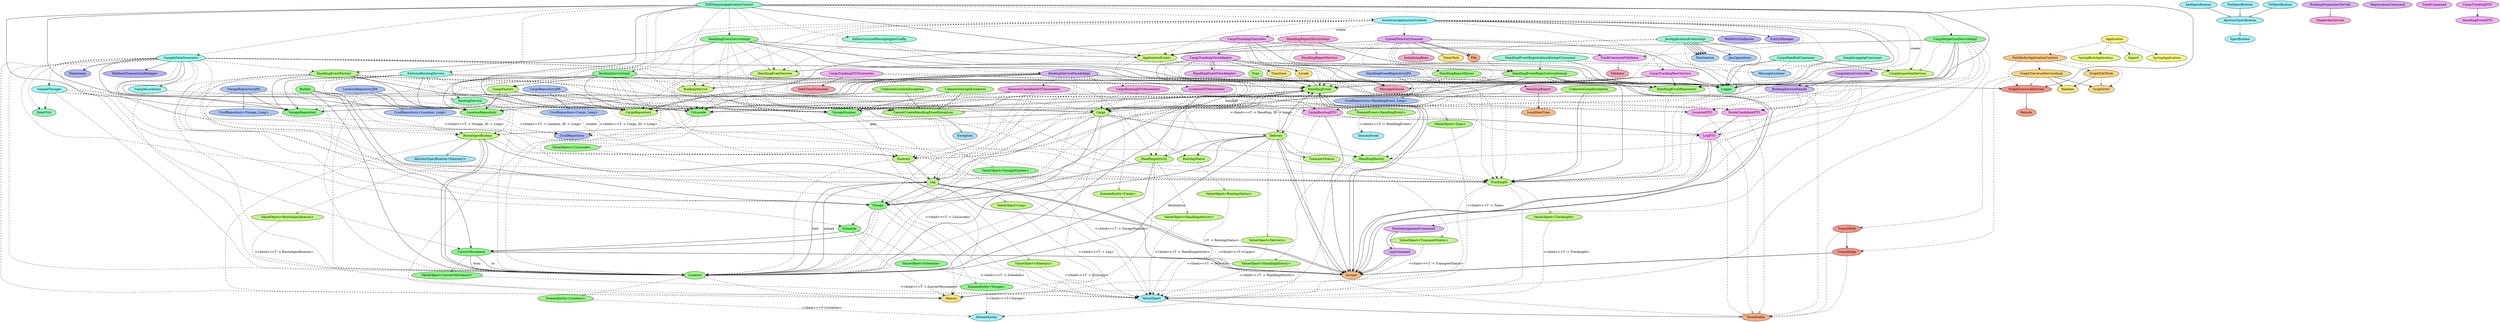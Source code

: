 digraph G {
  "235-9d031872126ab1efa5610292dbd2a1f9" [label="GraphTraversalService", fillcolor="#FF9487", style=filled, tooltip="com . pathfinder . api . GraphTraversalService"]
  "5uk-9d031872126ab1efa5610292dbd2a1f9" [label="Remote", fillcolor="#FFA185", style=filled, tooltip="java . rmi . Remote"]
  "4kf-9d031872126ab1efa5610292dbd2a1f9" [label="TransitEdge", fillcolor="#FF9487", style=filled, tooltip="com . pathfinder . api . TransitEdge"]
  "5it-9d031872126ab1efa5610292dbd2a1f9" [label="Serializable", fillcolor="#FFAE83", style=filled, tooltip="java . io . Serializable"]
  "7ar-0bb89ca4ed9cffdba8a589b8ff0e7880" [label="Instant", fillcolor="#FFBB82", style=filled, tooltip="java . time . Instant"]
  "4mo-9d031872126ab1efa5610292dbd2a1f9" [label="TransitPath", fillcolor="#FF9487", style=filled, tooltip="com . pathfinder . api . TransitPath"]
  "3te-9d031872126ab1efa5610292dbd2a1f9" [label="PathfinderApplicationContext", fillcolor="#FFC981", style=filled, tooltip="com . pathfinder . config . PathfinderApplicationContext"]
  "21q-9d031872126ab1efa5610292dbd2a1f9" [label="GraphDAO", fillcolor="#FFD880", style=filled, tooltip="com . pathfinder . internal . GraphDAO"]
  "22c-9d031872126ab1efa5610292dbd2a1f9" [label="GraphDAOStub", fillcolor="#FFD880", style=filled, tooltip="com . pathfinder . internal . GraphDAOStub"]
  "23o-9d031872126ab1efa5610292dbd2a1f9" [label="GraphTraversalServiceImpl", fillcolor="#FFD880", style=filled, tooltip="com . pathfinder . internal . GraphTraversalServiceImpl"]
  "5u0-9d031872126ab1efa5610292dbd2a1f9" [label="Random", fillcolor="#FFE67F", style=filled, tooltip="java . util . Random"]
  "fr-9d031872126ab1efa5610292dbd2a1f9" [label="Application", fillcolor="#FFF57F", style=filled, tooltip="se . citerus . dddsample . Application"]
  "bzh-4d973758a819aaab8f69fb7524c87d9a" [label="SpringApplication", fillcolor="#FAFF7F", style=filled, tooltip="org . springframework . boot . SpringApplication"]
  "cnm-4d973758a819aaab8f69fb7524c87d9a" [label="SpringBootApplication", fillcolor="#EBFF7F", style=filled, tooltip="org . springframework . boot . autoconfigure . SpringBootApplication"]
  "dgb-4d973758a819aaab8f69fb7524c87d9a" [label="Import", fillcolor="#DCFF80", style=filled, tooltip="org . springframework . context . annotation . Import"]
  "g6-9d031872126ab1efa5610292dbd2a1f9" [label="ApplicationEvents", fillcolor="#CEFF81", style=filled, tooltip="se . citerus . dddsample . application . ApplicationEvents"]
  "rx-9d031872126ab1efa5610292dbd2a1f9" [label="Cargo", fillcolor="#C0FF82", style=filled, tooltip="se . citerus . dddsample . domain . model . cargo . Cargo"]
  "28a-9d031872126ab1efa5610292dbd2a1f9" [label="HandlingEvent", fillcolor="#B2FF83", style=filled, tooltip="se . citerus . dddsample . domain . model . handling . HandlingEvent"]
  "2ha-9d031872126ab1efa5610292dbd2a1f9" [label="HandlingEventRegistrationAttempt", fillcolor="#A5FF84", style=filled, tooltip="se . citerus . dddsample . interfaces . handling . HandlingEventRegistrationAttempt"]
  "hq-9d031872126ab1efa5610292dbd2a1f9" [label="BookingService", fillcolor="#CEFF81", style=filled, tooltip="se . citerus . dddsample . application . BookingService"]
  "38l-9d031872126ab1efa5610292dbd2a1f9" [label="Itinerary", fillcolor="#C0FF82", style=filled, tooltip="se . citerus . dddsample . domain . model . cargo . Itinerary"]
  "4it-9d031872126ab1efa5610292dbd2a1f9" [label="TrackingId", fillcolor="#C0FF82", style=filled, tooltip="se . citerus . dddsample . domain . model . cargo . TrackingId"]
  "4qg-9d031872126ab1efa5610292dbd2a1f9" [label="UnLocode", fillcolor="#99FF86", style=filled, tooltip="se . citerus . dddsample . domain . model . location . UnLocode"]
  "12s-9d031872126ab1efa5610292dbd2a1f9" [label="CargoInspectionService", fillcolor="#CEFF81", style=filled, tooltip="se . citerus . dddsample . application . CargoInspectionService"]
  "2mi-9d031872126ab1efa5610292dbd2a1f9" [label="HandlingEventService", fillcolor="#CEFF81", style=filled, tooltip="se . citerus . dddsample . application . HandlingEventService"]
  "rj-9d031872126ab1efa5610292dbd2a1f9" [label="CannotCreateHandlingEventException", fillcolor="#B2FF83", style=filled, tooltip="se . citerus . dddsample . domain . model . handling . CannotCreateHandlingEventException"]
  "522-9d031872126ab1efa5610292dbd2a1f9" [label="VoyageNumber", fillcolor="#8CFF88", style=filled, tooltip="se . citerus . dddsample . domain . model . voyage . VoyageNumber"]
  "on-9d031872126ab1efa5610292dbd2a1f9" [label="BookingServiceImpl", fillcolor="#8AFF93", style=filled, tooltip="se . citerus . dddsample . application . impl . BookingServiceImpl"]
  "5b8-9d031872126ab1efa5610292dbd2a1f9" [label="Logger", fillcolor="#8CFFA2", style=filled, tooltip="org . slf4j . Logger"]
  "14i-9d031872126ab1efa5610292dbd2a1f9" [label="CargoRepository", fillcolor="#C0FF82", style=filled, tooltip="se . citerus . dddsample . domain . model . cargo . CargoRepository"]
  "10o-9d031872126ab1efa5610292dbd2a1f9" [label="CargoFactory", fillcolor="#C0FF82", style=filled, tooltip="se . citerus . dddsample . domain . model . cargo . CargoFactory"]
  "43e-9d031872126ab1efa5610292dbd2a1f9" [label="RoutingService", fillcolor="#8FFFB1", style=filled, tooltip="se . citerus . dddsample . domain . service . RoutingService"]
  "3po-9d031872126ab1efa5610292dbd2a1f9" [label="LocationRepository", fillcolor="#99FF86", style=filled, tooltip="se . citerus . dddsample . domain . model . location . LocationRepository"]
  "40p-9d031872126ab1efa5610292dbd2a1f9" [label="RouteSpecification", fillcolor="#C0FF82", style=filled, tooltip="se . citerus . dddsample . domain . model . cargo . RouteSpecification"]
  "3l4-9d031872126ab1efa5610292dbd2a1f9" [label="Location", fillcolor="#99FF86", style=filled, tooltip="se . citerus . dddsample . domain . model . location . Location"]
  "135-9d031872126ab1efa5610292dbd2a1f9" [label="CargoInspectionServiceImpl", fillcolor="#8AFF93", style=filled, tooltip="se . citerus . dddsample . application . impl . CargoInspectionServiceImpl"]
  "2l0-9d031872126ab1efa5610292dbd2a1f9" [label="HandlingEventRepository", fillcolor="#B2FF83", style=filled, tooltip="se . citerus . dddsample . domain . model . handling . HandlingEventRepository"]
  "2ow-9d031872126ab1efa5610292dbd2a1f9" [label="HandlingHistory", fillcolor="#B2FF83", style=filled, tooltip="se . citerus . dddsample . domain . model . handling . HandlingHistory"]
  "hx2-af24d2e6c856d8e28d05fb2c452e078a" [label="Objects", fillcolor="#FFE67F", style=filled, tooltip="java . util . Objects"]
  "2n7-9d031872126ab1efa5610292dbd2a1f9" [label="HandlingEventServiceImpl", fillcolor="#8AFF93", style=filled, tooltip="se . citerus . dddsample . application . impl . HandlingEventServiceImpl"]
  "2ew-9d031872126ab1efa5610292dbd2a1f9" [label="HandlingEventFactory", fillcolor="#B2FF83", style=filled, tooltip="se . citerus . dddsample . domain . model . handling . HandlingEventFactory"]
  "1ku-9d031872126ab1efa5610292dbd2a1f9" [label="DateUtils", fillcolor="#91FFBF", style=filled, tooltip="se . citerus . dddsample . application . util . DateUtils"]
  "1ln-9d031872126ab1efa5610292dbd2a1f9" [label="DDDSampleApplicationContext", fillcolor="#94FFCD", style=filled, tooltip="se . citerus . dddsample . config . DDDSampleApplicationContext"]
  "53o-9d031872126ab1efa5610292dbd2a1f9" [label="VoyageRepository", fillcolor="#8CFF88", style=filled, tooltip="se . citerus . dddsample . domain . model . voyage . VoyageRepository"]
  "2z7-9d031872126ab1efa5610292dbd2a1f9" [label="InfrastructureMessagingJmsConfig", fillcolor="#96FFDA", style=filled, tooltip="se . citerus . dddsample . infrastructure . messaging . jms . InfrastructureMessagingJmsConfig"]
  "1ze-9d031872126ab1efa5610292dbd2a1f9" [label="ExternalRoutingService", fillcolor="#99FFE7", style=filled, tooltip="se . citerus . dddsample . infrastructure . routing . ExternalRoutingService"]
  "44s-9d031872126ab1efa5610292dbd2a1f9" [label="SampleDataGenerator", fillcolor="#9CFFF3", style=filled, tooltip="se . citerus . dddsample . infrastructure . sampledata . SampleDataGenerator"]
  "34z-9d031872126ab1efa5610292dbd2a1f9" [label="InterfacesApplicationContext", fillcolor="#9EFFFF", style=filled, tooltip="se . citerus . dddsample . interfaces . InterfacesApplicationContext"]
  "feq-f4b04992b09bedb2b5e4adbad5b8802b" [label="DomainEntity<Cargo>", fillcolor="#C0FF82", style=filled, tooltip="se . citerus . dddsample . domain . model . cargo . DomainEntity<Cargo>"]
  "1p9-9d031872126ab1efa5610292dbd2a1f9" [label="Delivery", fillcolor="#C0FF82", style=filled, tooltip="se . citerus . dddsample . domain . model . cargo . Delivery"]
  "3fd-9d031872126ab1efa5610292dbd2a1f9" [label="Leg", fillcolor="#C0FF82", style=filled, tooltip="se . citerus . dddsample . domain . model . cargo . Leg"]
  "hwo-f4b04992b09bedb2b5e4adbad5b8802b" [label="ValueObject<Delivery>", fillcolor="#C0FF82", style=filled, tooltip="se . citerus . dddsample . domain . model . cargo . ValueObject<Delivery>"]
  "4y6-9d031872126ab1efa5610292dbd2a1f9" [label="Voyage", fillcolor="#8CFF88", style=filled, tooltip="se . citerus . dddsample . domain . model . voyage . Voyage"]
  "43r-9d031872126ab1efa5610292dbd2a1f9" [label="RoutingStatus", fillcolor="#C0FF82", style=filled, tooltip="se . citerus . dddsample . domain . model . cargo . RoutingStatus"]
  "25o-9d031872126ab1efa5610292dbd2a1f9" [label="HandlingActivity", fillcolor="#C0FF82", style=filled, tooltip="se . citerus . dddsample . domain . model . cargo . HandlingActivity"]
  "4n9-9d031872126ab1efa5610292dbd2a1f9" [label="TransportStatus", fillcolor="#C0FF82", style=filled, tooltip="se . citerus . dddsample . domain . model . cargo . TransportStatus"]
  "1y5-9d031872126ab1efa5610292dbd2a1f9" [label="DomainEntity", fillcolor="#A1F4FF", style=filled, tooltip="se . citerus . dddsample . domain . shared . DomainEntity"]
  "ogs-f4b04992b09bedb2b5e4adbad5b8802b" [label="ValueObject<HandlingActivity>", fillcolor="#C0FF82", style=filled, tooltip="se . citerus . dddsample . domain . model . cargo . ValueObject<HandlingActivity>"]
  "sld-f4b04992b09bedb2b5e4adbad5b8802b" [label="ValueObject<Itinerary>", fillcolor="#C0FF82", style=filled, tooltip="se . citerus . dddsample . domain . model . cargo . ValueObject<Itinerary>"]
  "dvi-27eda60b1156757823c26df73b29df04" [label="ValueObject<Leg>", fillcolor="#C0FF82", style=filled, tooltip="se . citerus . dddsample . domain . model . cargo . ValueObject<Leg>"]
  "14e-27eda60b1156757823c26df73b29df04" [label="ValueObject<RouteSpecification>", fillcolor="#C0FF82", style=filled, tooltip="se . citerus . dddsample . domain . model . cargo . ValueObject<RouteSpecification>"]
  "2x-27eda60b1156757823c26df73b29df04" [label="AbstractSpecification<Itinerary>", fillcolor="#A3E9FF", style=filled, tooltip="types . AbstractSpecification<Itinerary>"]
  "5ii-27eda60b1156757823c26df73b29df04" [label="ValueObject<RoutingStatus>", fillcolor="#C0FF82", style=filled, tooltip="se . citerus . dddsample . domain . model . cargo . ValueObject<RoutingStatus>"]
  "7zu-27eda60b1156757823c26df73b29df04" [label="ValueObject<TrackingId>", fillcolor="#C0FF82", style=filled, tooltip="se . citerus . dddsample . domain . model . cargo . ValueObject<TrackingId>"]
  "4vx-9d031872126ab1efa5610292dbd2a1f9" [label="ValueObject", fillcolor="#A1F4FF", style=filled, tooltip="se . citerus . dddsample . domain . shared . ValueObject"]
  "awi-27eda60b1156757823c26df73b29df04" [label="ValueObject<TransportStatus>", fillcolor="#C0FF82", style=filled, tooltip="se . citerus . dddsample . domain . model . cargo . ValueObject<TransportStatus>"]
  "5u-9d031872126ab1efa5610292dbd2a1f9" [label="Exception", fillcolor="#A6E0FF", style=filled, tooltip="java . lang . Exception"]
  "5q-1afe25dff859a5f5440766e42e71a89c" [label="DomainEvent<HandlingEvent>", fillcolor="#B2FF83", style=filled, tooltip="se . citerus . dddsample . domain . model . handling . DomainEvent<HandlingEvent>"]
  "1x5-9d031872126ab1efa5610292dbd2a1f9" [label="DomainEvent", fillcolor="#A1F4FF", style=filled, tooltip="se . citerus . dddsample . domain . shared . DomainEvent"]
  "29r-9d031872126ab1efa5610292dbd2a1f9" [label="Type", fillcolor="#B2FF83", style=filled, tooltip="se . citerus . dddsample . domain . model . handling . HandlingEvent . Type"]
  "56z-1afe25dff859a5f5440766e42e71a89c" [label="ValueObject<Type>", fillcolor="#B2FF83", style=filled, tooltip="se . citerus . dddsample . domain . model . handling . ValueObject<Type>"]
  "fq-6af4a4dcde2ce5ad58288d1448fdf134" [label="ValueObject<HandlingHistory>", fillcolor="#B2FF83", style=filled, tooltip="se . citerus . dddsample . domain . model . handling . ValueObject<HandlingHistory>"]
  "4om-9d031872126ab1efa5610292dbd2a1f9" [label="UnknownCargoException", fillcolor="#B2FF83", style=filled, tooltip="se . citerus . dddsample . domain . model . handling . UnknownCargoException"]
  "4p8-9d031872126ab1efa5610292dbd2a1f9" [label="UnknownLocationException", fillcolor="#B2FF83", style=filled, tooltip="se . citerus . dddsample . domain . model . handling . UnknownLocationException"]
  "4pu-9d031872126ab1efa5610292dbd2a1f9" [label="UnknownVoyageException", fillcolor="#B2FF83", style=filled, tooltip="se . citerus . dddsample . domain . model . handling . UnknownVoyageException"]
  "5ou-6af4a4dcde2ce5ad58288d1448fdf134" [label="DomainEntity<Location>", fillcolor="#99FF86", style=filled, tooltip="se . citerus . dddsample . domain . model . location . DomainEntity<Location>"]
  "979-6af4a4dcde2ce5ad58288d1448fdf134" [label="ValueObject<UnLocode>", fillcolor="#99FF86", style=filled, tooltip="se . citerus . dddsample . domain . model . location . ValueObject<UnLocode>"]
  "1hm-9d031872126ab1efa5610292dbd2a1f9" [label="CarrierMovement", fillcolor="#8CFF88", style=filled, tooltip="se . citerus . dddsample . domain . model . voyage . CarrierMovement"]
  "cce-6af4a4dcde2ce5ad58288d1448fdf134" [label="ValueObject<CarrierMovement>", fillcolor="#8CFF88", style=filled, tooltip="se . citerus . dddsample . domain . model . voyage . ValueObject<CarrierMovement>"]
  "22b-203e0b72d57d20372a861114db16de56" [label="DomainEntity<Voyage>", fillcolor="#8CFF88", style=filled, tooltip="se . citerus . dddsample . domain . model . voyage . DomainEntity<Voyage>"]
  "4dy-9d031872126ab1efa5610292dbd2a1f9" [label="Schedule", fillcolor="#8CFF88", style=filled, tooltip="se . citerus . dddsample . domain . model . voyage . Schedule"]
  "gqb-6af4a4dcde2ce5ad58288d1448fdf134" [label="ValueObject<Schedule>", fillcolor="#8CFF88", style=filled, tooltip="se . citerus . dddsample . domain . model . voyage . ValueObject<Schedule>"]
  "271-f47d2cc7d50f3c77fe71463217703223" [label="ValueObject<VoyageNumber>", fillcolor="#8CFF88", style=filled, tooltip="se . citerus . dddsample . domain . model . voyage . ValueObject<VoyageNumber>"]
  "50n-9d031872126ab1efa5610292dbd2a1f9" [label="Builder", fillcolor="#8CFF88", style=filled, tooltip="se . citerus . dddsample . domain . model . voyage . Voyage . Builder"]
  "cb-9d031872126ab1efa5610292dbd2a1f9" [label="AbstractSpecification", fillcolor="#A1F4FF", style=filled, tooltip="se . citerus . dddsample . domain . shared . AbstractSpecification"]
  "4g2-9d031872126ab1efa5610292dbd2a1f9" [label="Specification", fillcolor="#A1F4FF", style=filled, tooltip="se . citerus . dddsample . domain . shared . Specification"]
  "eq-9d031872126ab1efa5610292dbd2a1f9" [label="AndSpecification", fillcolor="#A1F4FF", style=filled, tooltip="se . citerus . dddsample . domain . shared . AndSpecification"]
  "3rj-9d031872126ab1efa5610292dbd2a1f9" [label="NotSpecification", fillcolor="#A1F4FF", style=filled, tooltip="se . citerus . dddsample . domain . shared . NotSpecification"]
  "3sb-9d031872126ab1efa5610292dbd2a1f9" [label="OrSpecification", fillcolor="#A1F4FF", style=filled, tooltip="se . citerus . dddsample . domain . shared . OrSpecification"]
  "11x-9d031872126ab1efa5610292dbd2a1f9" [label="CargoHandledConsumer", fillcolor="#96FFDA", style=filled, tooltip="se . citerus . dddsample . infrastructure . messaging . jms . CargoHandledConsumer"]
  "5fz-9d031872126ab1efa5610292dbd2a1f9" [label="MessageListener", fillcolor="#A8D6FF", style=filled, tooltip="javax . jms . MessageListener"]
  "2k5-9d031872126ab1efa5610292dbd2a1f9" [label="HandlingEventRegistrationAttemptConsumer", fillcolor="#96FFDA", style=filled, tooltip="se . citerus . dddsample . infrastructure . messaging . jms . HandlingEventRegistrationAttemptConsumer"]
  "3cf-9d031872126ab1efa5610292dbd2a1f9" [label="JmsApplicationEventsImpl", fillcolor="#96FFDA", style=filled, tooltip="se . citerus . dddsample . infrastructure . messaging . jms . JmsApplicationEventsImpl"]
  "6in-9d031872126ab1efa5610292dbd2a1f9" [label="Destination", fillcolor="#A8D6FF", style=filled, tooltip="javax . jms . Destination"]
  "6em-9d031872126ab1efa5610292dbd2a1f9" [label="JmsOperations", fillcolor="#AACEFF", style=filled, tooltip="org . springframework . jms . core . JmsOperations"]
  "4fj-9d031872126ab1efa5610292dbd2a1f9" [label="SimpleLoggingConsumer", fillcolor="#96FFDA", style=filled, tooltip="se . citerus . dddsample . infrastructure . messaging . jms . SimpleLoggingConsumer"]
  "15k-9d031872126ab1efa5610292dbd2a1f9" [label="CargoRepositoryJPA", fillcolor="#ACC5FF", style=filled, tooltip="se . citerus . dddsample . infrastructure . persistence . jpa . CargoRepositoryJPA"]
  "18-2bace5a79b69929febf18a7ed83f3775" [label="CrudRepository<Cargo, Long>", fillcolor="#ACC5FF", style=filled, tooltip="se . citerus . dddsample . infrastructure . persistence . jpa . CrudRepository<Cargo, Long>"]
  "5hl-9d031872126ab1efa5610292dbd2a1f9" [label="CrudRepository", fillcolor="#ADBDFF", style=filled, tooltip="org . springframework . data . repository . CrudRepository"]
  "9pl-2bace5a79b69929febf18a7ed83f3775" [label="CrudRepository<HandlingEvent, Long>", fillcolor="#ACC5FF", style=filled, tooltip="se . citerus . dddsample . infrastructure . persistence . jpa . CrudRepository<HandlingEvent, Long>"]
  "5l2-2bace5a79b69929febf18a7ed83f3775" [label="CrudRepository<Location, Long>", fillcolor="#ACC5FF", style=filled, tooltip="se . citerus . dddsample . infrastructure . persistence . jpa . CrudRepository<Location, Long>"]
  "7ki-2bace5a79b69929febf18a7ed83f3775" [label="CrudRepository<Voyage, Long>", fillcolor="#ACC5FF", style=filled, tooltip="se . citerus . dddsample . infrastructure . persistence . jpa . CrudRepository<Voyage, Long>"]
  "2lm-9d031872126ab1efa5610292dbd2a1f9" [label="HandlingEventRepositoryJPA", fillcolor="#ACC5FF", style=filled, tooltip="se . citerus . dddsample . infrastructure . persistence . jpa . HandlingEventRepositoryJPA"]
  "3qg-9d031872126ab1efa5610292dbd2a1f9" [label="LocationRepositoryJPA", fillcolor="#ACC5FF", style=filled, tooltip="se . citerus . dddsample . infrastructure . persistence . jpa . LocationRepositoryJPA"]
  "54a-9d031872126ab1efa5610292dbd2a1f9" [label="VoyageRepositoryJPA", fillcolor="#ACC5FF", style=filled, tooltip="se . citerus . dddsample . infrastructure . persistence . jpa . VoyageRepositoryJPA"]
  "6xo-9d031872126ab1efa5610292dbd2a1f9" [label="Timestamp", fillcolor="#AFB5FF", style=filled, tooltip="java . sql . Timestamp"]
  "5pz-9d031872126ab1efa5610292dbd2a1f9" [label="PlatformTransactionManager", fillcolor="#B3B0FF", style=filled, tooltip="org . springframework . transaction . PlatformTransactionManager"]
  "4ad-9d031872126ab1efa5610292dbd2a1f9" [label="SampleVoyages", fillcolor="#9CFFF3", style=filled, tooltip="se . citerus . dddsample . infrastructure . sampledata . SampleVoyages"]
  "47j-9d031872126ab1efa5610292dbd2a1f9" [label="SampleLocations", fillcolor="#9CFFF3", style=filled, tooltip="se . citerus . dddsample . infrastructure . sampledata . SampleLocations"]
  "6f9-9d031872126ab1efa5610292dbd2a1f9" [label="WebMvcConfigurer", fillcolor="#BDB1FF", style=filled, tooltip="org . springframework . web . servlet . config . annotation . WebMvcConfigurer"]
  "5q4-9d031872126ab1efa5610292dbd2a1f9" [label="EntityManager", fillcolor="#C6B1FF", style=filled, tooltip="javax . persistence . EntityManager"]
  "j8-9d031872126ab1efa5610292dbd2a1f9" [label="BookingServiceFacade", fillcolor="#CFB2FF", style=filled, tooltip="se . citerus . dddsample . interfaces . booking . facade . BookingServiceFacade"]
  "lb-9d031872126ab1efa5610292dbd2a1f9" [label="BookingServiceFacadeImpl", fillcolor="#D8B2FF", style=filled, tooltip="se . citerus . dddsample . interfaces . booking . facade . internal . BookingServiceFacadeImpl"]
  "we-9d031872126ab1efa5610292dbd2a1f9" [label="CargoAdminController", fillcolor="#E1B2FF", style=filled, tooltip="se . citerus . dddsample . interfaces . booking . web . CargoAdminController"]
  "4sa-9d031872126ab1efa5610292dbd2a1f9" [label="UploadDirectoryScanner", fillcolor="#EAB1FF", style=filled, tooltip="se . citerus . dddsample . interfaces . handling . file . UploadDirectoryScanner"]
  "1at-9d031872126ab1efa5610292dbd2a1f9" [label="CargoTrackingController", fillcolor="#F3B1FF", style=filled, tooltip="se . citerus . dddsample . interfaces . tracking . CargoTrackingController"]
  "4i5-9d031872126ab1efa5610292dbd2a1f9" [label="TrackCommandValidator", fillcolor="#F3B1FF", style=filled, tooltip="se . citerus . dddsample . interfaces . tracking . TrackCommandValidator"]
  "39i-52065bdd42c3e919ff4fb2ed1011b676" [label="CargoTrackingRestService", fillcolor="#FBB0FF", style=filled, tooltip="se . citerus . dddsample . interfaces . tracking . ws . CargoTrackingRestService"]
  "171-9d031872126ab1efa5610292dbd2a1f9" [label="CargoRoutingDTO", fillcolor="#FFAFF8", style=filled, tooltip="se . citerus . dddsample . interfaces . booking . facade . dto . CargoRoutingDTO"]
  "3o3-9d031872126ab1efa5610292dbd2a1f9" [label="LocationDTO", fillcolor="#FFAFF8", style=filled, tooltip="se . citerus . dddsample . interfaces . booking . facade . dto . LocationDTO"]
  "404-9d031872126ab1efa5610292dbd2a1f9" [label="RouteCandidateDTO", fillcolor="#FFAFF8", style=filled, tooltip="se . citerus . dddsample . interfaces . booking . facade . dto . RouteCandidateDTO"]
  "3it-9d031872126ab1efa5610292dbd2a1f9" [label="LegDTO", fillcolor="#FFAFF8", style=filled, tooltip="se . citerus . dddsample . interfaces . booking . facade . dto . LegDTO"]
  "3p3-9d031872126ab1efa5610292dbd2a1f9" [label="LocationDTOAssembler", fillcolor="#FFADEF", style=filled, tooltip="se . citerus . dddsample . interfaces . booking . facade . internal . assembler . LocationDTOAssembler"]
  "3bf-9d031872126ab1efa5610292dbd2a1f9" [label="ItineraryCandidateDTOAssembler", fillcolor="#FFADEF", style=filled, tooltip="se . citerus . dddsample . interfaces . booking . facade . internal . assembler . ItineraryCandidateDTOAssembler"]
  "1af-9d031872126ab1efa5610292dbd2a1f9" [label="CargoRoutingDTOAssembler", fillcolor="#FFADEF", style=filled, tooltip="se . citerus . dddsample . interfaces . booking . facade . internal . assembler . CargoRoutingDTOAssembler"]
  "hg-9d031872126ab1efa5610292dbd2a1f9" [label="BookingDispatcherServlet", fillcolor="#E1B2FF", style=filled, tooltip="se . citerus . dddsample . interfaces . booking . web . BookingDispatcherServlet"]
  "57g-9d031872126ab1efa5610292dbd2a1f9" [label="DispatcherServlet", fillcolor="#FFACE5", style=filled, tooltip="org . springframework . web . servlet . DispatcherServlet"]
  "3vp-9d031872126ab1efa5610292dbd2a1f9" [label="RouteAssignmentCommand", fillcolor="#E1B2FF", style=filled, tooltip="se . citerus . dddsample . interfaces . booking . web . RouteAssignmentCommand"]
  "3tv-9d031872126ab1efa5610292dbd2a1f9" [label="RegistrationCommand", fillcolor="#E1B2FF", style=filled, tooltip="se . citerus . dddsample . interfaces . booking . web . RegistrationCommand"]
  "3wy-9d031872126ab1efa5610292dbd2a1f9" [label="LegCommand", fillcolor="#E1B2FF", style=filled, tooltip="se . citerus . dddsample . interfaces . booking . web . RouteAssignmentCommand . LegCommand"]
  "2un-9d031872126ab1efa5610292dbd2a1f9" [label="HandlingReportParser", fillcolor="#A5FF84", style=filled, tooltip="se . citerus . dddsample . interfaces . handling . HandlingReportParser"]
  "2r1-9d031872126ab1efa5610292dbd2a1f9" [label="HandlingReport", fillcolor="#FFAADB", style=filled, tooltip="se . citerus . dddsample . interfaces . handling . ws . HandlingReport"]
  "7dh-9d031872126ab1efa5610292dbd2a1f9" [label="InitializingBean", fillcolor="#FFA8D0", style=filled, tooltip="org . springframework . beans . factory . InitializingBean"]
  "7d9-9d031872126ab1efa5610292dbd2a1f9" [label="TimerTask", fillcolor="#FFE67F", style=filled, tooltip="java . util . TimerTask"]
  "7dn-9d031872126ab1efa5610292dbd2a1f9" [label="File", fillcolor="#FFAE83", style=filled, tooltip="java . io . File"]
  "65m-9d031872126ab1efa5610292dbd2a1f9" [label="LocalDateTime", fillcolor="#FFBB82", style=filled, tooltip="java . time . LocalDateTime"]
  "2xk-9d031872126ab1efa5610292dbd2a1f9" [label="HandlingReportService", fillcolor="#FFAADB", style=filled, tooltip="se . citerus . dddsample . interfaces . handling . ws . HandlingReportService"]
  "2xx-9d031872126ab1efa5610292dbd2a1f9" [label="HandlingReportServiceImpl", fillcolor="#FFAADB", style=filled, tooltip="se . citerus . dddsample . interfaces . handling . ws . HandlingReportServiceImpl"]
  "5ko-9d031872126ab1efa5610292dbd2a1f9" [label="MessageSource", fillcolor="#FFA6C4", style=filled, tooltip="org . springframework . context . MessageSource"]
  "1ck-9d031872126ab1efa5610292dbd2a1f9" [label="CargoTrackingViewAdapter", fillcolor="#F3B1FF", style=filled, tooltip="se . citerus . dddsample . interfaces . tracking . CargoTrackingViewAdapter"]
  "1g5-9d031872126ab1efa5610292dbd2a1f9" [label="HandlingEventViewAdapter", fillcolor="#F3B1FF", style=filled, tooltip="se . citerus . dddsample . interfaces . tracking . CargoTrackingViewAdapter . HandlingEventViewAdapter"]
  "5m3-9d031872126ab1efa5610292dbd2a1f9" [label="TimeZone", fillcolor="#FFE67F", style=filled, tooltip="java . util . TimeZone"]
  "5le-9d031872126ab1efa5610292dbd2a1f9" [label="Locale", fillcolor="#FFE67F", style=filled, tooltip="java . util . Locale"]
  "4ha-9d031872126ab1efa5610292dbd2a1f9" [label="TrackCommand", fillcolor="#F3B1FF", style=filled, tooltip="se . citerus . dddsample . interfaces . tracking . TrackCommand"]
  "76r-9d031872126ab1efa5610292dbd2a1f9" [label="Validator", fillcolor="#FFA3B8", style=filled, tooltip="org . springframework . validation . Validator"]
  "1i9-52065bdd42c3e919ff4fb2ed1011b676" [label="CargoTrackingDTO", fillcolor="#FBB0FF", style=filled, tooltip="se . citerus . dddsample . interfaces . tracking . ws . CargoTrackingDTO"]
  "1ou-52065bdd42c3e919ff4fb2ed1011b676" [label="HandlingEventDTO", fillcolor="#FBB0FF", style=filled, tooltip="se . citerus . dddsample . interfaces . tracking . ws . HandlingEventDTO"]
  "1k6-52065bdd42c3e919ff4fb2ed1011b676" [label="CargoTrackingDTOConverter", fillcolor="#FBB0FF", style=filled, tooltip="se . citerus . dddsample . interfaces . tracking . ws . CargoTrackingDTOConverter"]
  "1rg-52065bdd42c3e919ff4fb2ed1011b676" [label="DateTimeFormatter", fillcolor="#FFA1AC", style=filled, tooltip="java . time . format . DateTimeFormatter"]
  "235-9d031872126ab1efa5610292dbd2a1f9" -> "5uk-9d031872126ab1efa5610292dbd2a1f9" [arrowhead="empty" style="solid" label="", tooltip="GraphTraversalService > Remote"]
  "4kf-9d031872126ab1efa5610292dbd2a1f9" -> "5it-9d031872126ab1efa5610292dbd2a1f9" [arrowhead="empty" style="dashed" label="", tooltip="TransitEdge > Serializable"]
  "4kf-9d031872126ab1efa5610292dbd2a1f9" -> "7ar-0bb89ca4ed9cffdba8a589b8ff0e7880" [arrowhead="vee" style="solid" label="", tooltip="TransitEdge > Instant"]
  "4kf-9d031872126ab1efa5610292dbd2a1f9" -> "7ar-0bb89ca4ed9cffdba8a589b8ff0e7880" [arrowhead="vee" style="solid" label="", tooltip="TransitEdge > Instant"]
  "4mo-9d031872126ab1efa5610292dbd2a1f9" -> "5it-9d031872126ab1efa5610292dbd2a1f9" [arrowhead="empty" style="dashed" label="", tooltip="TransitPath > Serializable"]
  "4mo-9d031872126ab1efa5610292dbd2a1f9" -> "4kf-9d031872126ab1efa5610292dbd2a1f9" [arrowhead="vee" style="solid" label="", tooltip="TransitPath > TransitEdge"]
  "3te-9d031872126ab1efa5610292dbd2a1f9" -> "235-9d031872126ab1efa5610292dbd2a1f9" [arrowhead="vee" style="dashed" label="", tooltip="PathfinderApplicationContext > GraphTraversalService"]
  "3te-9d031872126ab1efa5610292dbd2a1f9" -> "21q-9d031872126ab1efa5610292dbd2a1f9" [arrowhead="vee" style="dashed" label="", tooltip="PathfinderApplicationContext > GraphDAO"]
  "3te-9d031872126ab1efa5610292dbd2a1f9" -> "22c-9d031872126ab1efa5610292dbd2a1f9" [arrowhead="vee" style="dashed" label="", tooltip="PathfinderApplicationContext > GraphDAOStub"]
  "3te-9d031872126ab1efa5610292dbd2a1f9" -> "23o-9d031872126ab1efa5610292dbd2a1f9" [arrowhead="vee" style="dashed" label="", tooltip="PathfinderApplicationContext > GraphTraversalServiceImpl"]
  "22c-9d031872126ab1efa5610292dbd2a1f9" -> "21q-9d031872126ab1efa5610292dbd2a1f9" [arrowhead="empty" style="dashed" label="", tooltip="GraphDAOStub > GraphDAO"]
  "22c-9d031872126ab1efa5610292dbd2a1f9" -> "5u0-9d031872126ab1efa5610292dbd2a1f9" [arrowhead="vee" style="solid" label="", tooltip="GraphDAOStub > Random"]
  "23o-9d031872126ab1efa5610292dbd2a1f9" -> "235-9d031872126ab1efa5610292dbd2a1f9" [arrowhead="empty" style="dashed" label="", tooltip="GraphTraversalServiceImpl > GraphTraversalService"]
  "23o-9d031872126ab1efa5610292dbd2a1f9" -> "5u0-9d031872126ab1efa5610292dbd2a1f9" [arrowhead="vee" style="solid" label="", tooltip="GraphTraversalServiceImpl > Random"]
  "23o-9d031872126ab1efa5610292dbd2a1f9" -> "21q-9d031872126ab1efa5610292dbd2a1f9" [arrowhead="vee" style="solid" label="", tooltip="GraphTraversalServiceImpl > GraphDAO"]
  "23o-9d031872126ab1efa5610292dbd2a1f9" -> "4mo-9d031872126ab1efa5610292dbd2a1f9" [arrowhead="vee" style="dashed" label="", tooltip="GraphTraversalServiceImpl > TransitPath"]
  "23o-9d031872126ab1efa5610292dbd2a1f9" -> "4kf-9d031872126ab1efa5610292dbd2a1f9" [arrowhead="vee" style="dashed" label="", tooltip="GraphTraversalServiceImpl > TransitEdge"]
  "fr-9d031872126ab1efa5610292dbd2a1f9" -> "3te-9d031872126ab1efa5610292dbd2a1f9" [arrowhead="vee" style="dashed" label="", tooltip="Application > PathfinderApplicationContext"]
  "fr-9d031872126ab1efa5610292dbd2a1f9" -> "bzh-4d973758a819aaab8f69fb7524c87d9a" [arrowhead="vee" style="dashed" label="", tooltip="Application > SpringApplication"]
  "fr-9d031872126ab1efa5610292dbd2a1f9" -> "cnm-4d973758a819aaab8f69fb7524c87d9a" [arrowhead="vee" style="dashed" label="", tooltip="Application > SpringBootApplication"]
  "fr-9d031872126ab1efa5610292dbd2a1f9" -> "dgb-4d973758a819aaab8f69fb7524c87d9a" [arrowhead="vee" style="dashed" label="", tooltip="Application > Import"]
  "g6-9d031872126ab1efa5610292dbd2a1f9" -> "rx-9d031872126ab1efa5610292dbd2a1f9" [arrowhead="vee" style="dashed" label="", tooltip="ApplicationEvents > Cargo"]
  "g6-9d031872126ab1efa5610292dbd2a1f9" -> "28a-9d031872126ab1efa5610292dbd2a1f9" [arrowhead="vee" style="dashed" label="", tooltip="ApplicationEvents > HandlingEvent"]
  "g6-9d031872126ab1efa5610292dbd2a1f9" -> "2ha-9d031872126ab1efa5610292dbd2a1f9" [arrowhead="vee" style="dashed" label="", tooltip="ApplicationEvents > HandlingEventRegistrationAttempt"]
  "hq-9d031872126ab1efa5610292dbd2a1f9" -> "38l-9d031872126ab1efa5610292dbd2a1f9" [arrowhead="vee" style="dashed" label="", tooltip="BookingService > Itinerary"]
  "hq-9d031872126ab1efa5610292dbd2a1f9" -> "4it-9d031872126ab1efa5610292dbd2a1f9" [arrowhead="vee" style="dashed" label="", tooltip="BookingService > TrackingId"]
  "hq-9d031872126ab1efa5610292dbd2a1f9" -> "4qg-9d031872126ab1efa5610292dbd2a1f9" [arrowhead="vee" style="dashed" label="", tooltip="BookingService > UnLocode"]
  "12s-9d031872126ab1efa5610292dbd2a1f9" -> "4it-9d031872126ab1efa5610292dbd2a1f9" [arrowhead="vee" style="dashed" label="", tooltip="CargoInspectionService > TrackingId"]
  "2mi-9d031872126ab1efa5610292dbd2a1f9" -> "4it-9d031872126ab1efa5610292dbd2a1f9" [arrowhead="vee" style="dashed" label="", tooltip="HandlingEventService > TrackingId"]
  "2mi-9d031872126ab1efa5610292dbd2a1f9" -> "rj-9d031872126ab1efa5610292dbd2a1f9" [arrowhead="vee" style="dashed" label="", tooltip="HandlingEventService > CannotCreateHandlingEventException"]
  "2mi-9d031872126ab1efa5610292dbd2a1f9" -> "28a-9d031872126ab1efa5610292dbd2a1f9" [arrowhead="vee" style="dashed" label="", tooltip="HandlingEventService > HandlingEvent"]
  "2mi-9d031872126ab1efa5610292dbd2a1f9" -> "4qg-9d031872126ab1efa5610292dbd2a1f9" [arrowhead="vee" style="dashed" label="", tooltip="HandlingEventService > UnLocode"]
  "2mi-9d031872126ab1efa5610292dbd2a1f9" -> "522-9d031872126ab1efa5610292dbd2a1f9" [arrowhead="vee" style="dashed" label="", tooltip="HandlingEventService > VoyageNumber"]
  "on-9d031872126ab1efa5610292dbd2a1f9" -> "hq-9d031872126ab1efa5610292dbd2a1f9" [arrowhead="empty" style="dashed" label="", tooltip="BookingServiceImpl > BookingService"]
  "on-9d031872126ab1efa5610292dbd2a1f9" -> "5b8-9d031872126ab1efa5610292dbd2a1f9" [arrowhead="vee" style="solid" label="", tooltip="BookingServiceImpl > Logger"]
  "on-9d031872126ab1efa5610292dbd2a1f9" -> "14i-9d031872126ab1efa5610292dbd2a1f9" [arrowhead="vee" style="solid" label="", tooltip="BookingServiceImpl > CargoRepository"]
  "on-9d031872126ab1efa5610292dbd2a1f9" -> "10o-9d031872126ab1efa5610292dbd2a1f9" [arrowhead="vee" style="solid" label="", tooltip="BookingServiceImpl > CargoFactory"]
  "on-9d031872126ab1efa5610292dbd2a1f9" -> "43e-9d031872126ab1efa5610292dbd2a1f9" [arrowhead="vee" style="solid" label="", tooltip="BookingServiceImpl > RoutingService"]
  "on-9d031872126ab1efa5610292dbd2a1f9" -> "3po-9d031872126ab1efa5610292dbd2a1f9" [arrowhead="vee" style="solid" label="", tooltip="BookingServiceImpl > LocationRepository"]
  "on-9d031872126ab1efa5610292dbd2a1f9" -> "rx-9d031872126ab1efa5610292dbd2a1f9" [arrowhead="vee" style="dashed" label="", tooltip="BookingServiceImpl > Cargo"]
  "on-9d031872126ab1efa5610292dbd2a1f9" -> "4it-9d031872126ab1efa5610292dbd2a1f9" [arrowhead="vee" style="dashed" label="", tooltip="BookingServiceImpl > TrackingId"]
  "on-9d031872126ab1efa5610292dbd2a1f9" -> "38l-9d031872126ab1efa5610292dbd2a1f9" [arrowhead="vee" style="dashed" label="", tooltip="BookingServiceImpl > Itinerary"]
  "on-9d031872126ab1efa5610292dbd2a1f9" -> "40p-9d031872126ab1efa5610292dbd2a1f9" [arrowhead="vee" style="dashed" label="", tooltip="BookingServiceImpl > RouteSpecification"]
  "on-9d031872126ab1efa5610292dbd2a1f9" -> "3l4-9d031872126ab1efa5610292dbd2a1f9" [arrowhead="vee" style="dashed" label="", tooltip="BookingServiceImpl > Location"]
  "on-9d031872126ab1efa5610292dbd2a1f9" -> "4qg-9d031872126ab1efa5610292dbd2a1f9" [arrowhead="vee" style="dashed" label="", tooltip="BookingServiceImpl > UnLocode"]
  "135-9d031872126ab1efa5610292dbd2a1f9" -> "12s-9d031872126ab1efa5610292dbd2a1f9" [arrowhead="empty" style="dashed" label="", tooltip="CargoInspectionServiceImpl > CargoInspectionService"]
  "135-9d031872126ab1efa5610292dbd2a1f9" -> "5b8-9d031872126ab1efa5610292dbd2a1f9" [arrowhead="vee" style="solid" label="", tooltip="CargoInspectionServiceImpl > Logger"]
  "135-9d031872126ab1efa5610292dbd2a1f9" -> "2l0-9d031872126ab1efa5610292dbd2a1f9" [arrowhead="vee" style="solid" label="", tooltip="CargoInspectionServiceImpl > HandlingEventRepository"]
  "135-9d031872126ab1efa5610292dbd2a1f9" -> "14i-9d031872126ab1efa5610292dbd2a1f9" [arrowhead="vee" style="solid" label="", tooltip="CargoInspectionServiceImpl > CargoRepository"]
  "135-9d031872126ab1efa5610292dbd2a1f9" -> "g6-9d031872126ab1efa5610292dbd2a1f9" [arrowhead="vee" style="solid" label="", tooltip="CargoInspectionServiceImpl > ApplicationEvents"]
  "135-9d031872126ab1efa5610292dbd2a1f9" -> "rx-9d031872126ab1efa5610292dbd2a1f9" [arrowhead="vee" style="dashed" label="", tooltip="CargoInspectionServiceImpl > Cargo"]
  "135-9d031872126ab1efa5610292dbd2a1f9" -> "4it-9d031872126ab1efa5610292dbd2a1f9" [arrowhead="vee" style="dashed" label="", tooltip="CargoInspectionServiceImpl > TrackingId"]
  "135-9d031872126ab1efa5610292dbd2a1f9" -> "2ow-9d031872126ab1efa5610292dbd2a1f9" [arrowhead="vee" style="dashed" label="", tooltip="CargoInspectionServiceImpl > HandlingHistory"]
  "135-9d031872126ab1efa5610292dbd2a1f9" -> "hx2-af24d2e6c856d8e28d05fb2c452e078a" [arrowhead="vee" style="dashed" label="", tooltip="CargoInspectionServiceImpl > Objects"]
  "2n7-9d031872126ab1efa5610292dbd2a1f9" -> "2mi-9d031872126ab1efa5610292dbd2a1f9" [arrowhead="empty" style="dashed" label="", tooltip="HandlingEventServiceImpl > HandlingEventService"]
  "2n7-9d031872126ab1efa5610292dbd2a1f9" -> "2ew-9d031872126ab1efa5610292dbd2a1f9" [arrowhead="vee" style="solid" label="", tooltip="HandlingEventServiceImpl > HandlingEventFactory"]
  "2n7-9d031872126ab1efa5610292dbd2a1f9" -> "2l0-9d031872126ab1efa5610292dbd2a1f9" [arrowhead="vee" style="solid" label="", tooltip="HandlingEventServiceImpl > HandlingEventRepository"]
  "2n7-9d031872126ab1efa5610292dbd2a1f9" -> "5b8-9d031872126ab1efa5610292dbd2a1f9" [arrowhead="vee" style="solid" label="", tooltip="HandlingEventServiceImpl > Logger"]
  "2n7-9d031872126ab1efa5610292dbd2a1f9" -> "g6-9d031872126ab1efa5610292dbd2a1f9" [arrowhead="vee" style="solid" label="", tooltip="HandlingEventServiceImpl > ApplicationEvents"]
  "2n7-9d031872126ab1efa5610292dbd2a1f9" -> "4it-9d031872126ab1efa5610292dbd2a1f9" [arrowhead="vee" style="dashed" label="", tooltip="HandlingEventServiceImpl > TrackingId"]
  "2n7-9d031872126ab1efa5610292dbd2a1f9" -> "rj-9d031872126ab1efa5610292dbd2a1f9" [arrowhead="vee" style="dashed" label="", tooltip="HandlingEventServiceImpl > CannotCreateHandlingEventException"]
  "2n7-9d031872126ab1efa5610292dbd2a1f9" -> "28a-9d031872126ab1efa5610292dbd2a1f9" [arrowhead="vee" style="dashed" label="", tooltip="HandlingEventServiceImpl > HandlingEvent"]
  "2n7-9d031872126ab1efa5610292dbd2a1f9" -> "4qg-9d031872126ab1efa5610292dbd2a1f9" [arrowhead="vee" style="dashed" label="", tooltip="HandlingEventServiceImpl > UnLocode"]
  "2n7-9d031872126ab1efa5610292dbd2a1f9" -> "522-9d031872126ab1efa5610292dbd2a1f9" [arrowhead="vee" style="dashed" label="", tooltip="HandlingEventServiceImpl > VoyageNumber"]
  "1ln-9d031872126ab1efa5610292dbd2a1f9" -> "53o-9d031872126ab1efa5610292dbd2a1f9" [arrowhead="vee" style="solid" label="", tooltip="DDDSampleApplicationContext > VoyageRepository"]
  "1ln-9d031872126ab1efa5610292dbd2a1f9" -> "3po-9d031872126ab1efa5610292dbd2a1f9" [arrowhead="vee" style="solid" label="", tooltip="DDDSampleApplicationContext > LocationRepository"]
  "1ln-9d031872126ab1efa5610292dbd2a1f9" -> "g6-9d031872126ab1efa5610292dbd2a1f9" [arrowhead="vee" style="solid" label="", tooltip="DDDSampleApplicationContext > ApplicationEvents"]
  "1ln-9d031872126ab1efa5610292dbd2a1f9" -> "2l0-9d031872126ab1efa5610292dbd2a1f9" [arrowhead="vee" style="solid" label="", tooltip="DDDSampleApplicationContext > HandlingEventRepository"]
  "1ln-9d031872126ab1efa5610292dbd2a1f9" -> "235-9d031872126ab1efa5610292dbd2a1f9" [arrowhead="vee" style="solid" label="", tooltip="DDDSampleApplicationContext > GraphTraversalService"]
  "1ln-9d031872126ab1efa5610292dbd2a1f9" -> "14i-9d031872126ab1efa5610292dbd2a1f9" [arrowhead="vee" style="solid" label="", tooltip="DDDSampleApplicationContext > CargoRepository"]
  "1ln-9d031872126ab1efa5610292dbd2a1f9" -> "hq-9d031872126ab1efa5610292dbd2a1f9" [arrowhead="vee" style="dashed" label="", tooltip="DDDSampleApplicationContext > BookingService"]
  "1ln-9d031872126ab1efa5610292dbd2a1f9" -> "12s-9d031872126ab1efa5610292dbd2a1f9" [arrowhead="vee" style="dashed" label="", tooltip="DDDSampleApplicationContext > CargoInspectionService"]
  "1ln-9d031872126ab1efa5610292dbd2a1f9" -> "2mi-9d031872126ab1efa5610292dbd2a1f9" [arrowhead="vee" style="dashed" label="", tooltip="DDDSampleApplicationContext > HandlingEventService"]
  "1ln-9d031872126ab1efa5610292dbd2a1f9" -> "on-9d031872126ab1efa5610292dbd2a1f9" [arrowhead="vee" style="dashed" label="", tooltip="DDDSampleApplicationContext > BookingServiceImpl"]
  "1ln-9d031872126ab1efa5610292dbd2a1f9" -> "135-9d031872126ab1efa5610292dbd2a1f9" [arrowhead="vee" style="dashed" label="", tooltip="DDDSampleApplicationContext > CargoInspectionServiceImpl"]
  "1ln-9d031872126ab1efa5610292dbd2a1f9" -> "2n7-9d031872126ab1efa5610292dbd2a1f9" [arrowhead="vee" style="dashed" label="", tooltip="DDDSampleApplicationContext > HandlingEventServiceImpl"]
  "1ln-9d031872126ab1efa5610292dbd2a1f9" -> "10o-9d031872126ab1efa5610292dbd2a1f9" [arrowhead="vee" style="dashed" label="", tooltip="DDDSampleApplicationContext > CargoFactory"]
  "1ln-9d031872126ab1efa5610292dbd2a1f9" -> "2z7-9d031872126ab1efa5610292dbd2a1f9" [arrowhead="vee" style="dashed" label="", tooltip="DDDSampleApplicationContext > InfrastructureMessagingJmsConfig"]
  "1ln-9d031872126ab1efa5610292dbd2a1f9" -> "1ze-9d031872126ab1efa5610292dbd2a1f9" [arrowhead="vee" style="dashed" label="", tooltip="DDDSampleApplicationContext > ExternalRoutingService"]
  "1ln-9d031872126ab1efa5610292dbd2a1f9" -> "44s-9d031872126ab1efa5610292dbd2a1f9" [arrowhead="vee" style="dashed" label="", tooltip="DDDSampleApplicationContext > SampleDataGenerator"]
  "1ln-9d031872126ab1efa5610292dbd2a1f9" -> "34z-9d031872126ab1efa5610292dbd2a1f9" [arrowhead="vee" style="dashed" label="", tooltip="DDDSampleApplicationContext > InterfacesApplicationContext"]
  "rx-9d031872126ab1efa5610292dbd2a1f9" -> "feq-f4b04992b09bedb2b5e4adbad5b8802b" [arrowhead="empty" style="dashed" label="", tooltip="Cargo > DomainEntity<Cargo>"]
  "rx-9d031872126ab1efa5610292dbd2a1f9" -> "1p9-9d031872126ab1efa5610292dbd2a1f9" [arrowhead="vee" style="solid" label="", tooltip="Cargo > Delivery"]
  "rx-9d031872126ab1efa5610292dbd2a1f9" -> "40p-9d031872126ab1efa5610292dbd2a1f9" [arrowhead="vee" style="solid" label="goal", tooltip="Cargo > RouteSpecification"]
  "rx-9d031872126ab1efa5610292dbd2a1f9" -> "3fd-9d031872126ab1efa5610292dbd2a1f9" [arrowhead="vee" style="solid" label="", tooltip="Cargo > Leg"]
  "rx-9d031872126ab1efa5610292dbd2a1f9" -> "3l4-9d031872126ab1efa5610292dbd2a1f9" [arrowhead="vee" style="solid" label="", tooltip="Cargo > Location"]
  "rx-9d031872126ab1efa5610292dbd2a1f9" -> "2ow-9d031872126ab1efa5610292dbd2a1f9" [arrowhead="vee" style="dashed" label="", tooltip="Cargo > HandlingHistory"]
  "rx-9d031872126ab1efa5610292dbd2a1f9" -> "38l-9d031872126ab1efa5610292dbd2a1f9" [arrowhead="vee" style="dashed" label="", tooltip="Cargo > Itinerary"]
  "rx-9d031872126ab1efa5610292dbd2a1f9" -> "hx2-af24d2e6c856d8e28d05fb2c452e078a" [arrowhead="vee" style="dashed" label="", tooltip="Cargo > Objects"]
  "10o-9d031872126ab1efa5610292dbd2a1f9" -> "3po-9d031872126ab1efa5610292dbd2a1f9" [arrowhead="vee" style="solid" label="", tooltip="CargoFactory > LocationRepository"]
  "10o-9d031872126ab1efa5610292dbd2a1f9" -> "14i-9d031872126ab1efa5610292dbd2a1f9" [arrowhead="vee" style="solid" label="", tooltip="CargoFactory > CargoRepository"]
  "10o-9d031872126ab1efa5610292dbd2a1f9" -> "3l4-9d031872126ab1efa5610292dbd2a1f9" [arrowhead="vee" style="dashed" label="", tooltip="CargoFactory > Location"]
  "10o-9d031872126ab1efa5610292dbd2a1f9" -> "4qg-9d031872126ab1efa5610292dbd2a1f9" [arrowhead="vee" style="dashed" label="", tooltip="CargoFactory > UnLocode"]
  "10o-9d031872126ab1efa5610292dbd2a1f9" -> "rx-9d031872126ab1efa5610292dbd2a1f9" [arrowhead="vee" style="dashed" label="", tooltip="CargoFactory > Cargo"]
  "1p9-9d031872126ab1efa5610292dbd2a1f9" -> "hwo-f4b04992b09bedb2b5e4adbad5b8802b" [arrowhead="empty" style="dashed" label="", tooltip="Delivery > ValueObject<Delivery>"]
  "1p9-9d031872126ab1efa5610292dbd2a1f9" -> "3l4-9d031872126ab1efa5610292dbd2a1f9" [arrowhead="vee" style="solid" label="destination", tooltip="Delivery > Location"]
  "1p9-9d031872126ab1efa5610292dbd2a1f9" -> "7ar-0bb89ca4ed9cffdba8a589b8ff0e7880" [arrowhead="vee" style="solid" label="", tooltip="Delivery > Instant"]
  "1p9-9d031872126ab1efa5610292dbd2a1f9" -> "28a-9d031872126ab1efa5610292dbd2a1f9" [arrowhead="vee" style="solid" label="", tooltip="Delivery > HandlingEvent"]
  "1p9-9d031872126ab1efa5610292dbd2a1f9" -> "4y6-9d031872126ab1efa5610292dbd2a1f9" [arrowhead="vee" style="solid" label="", tooltip="Delivery > Voyage"]
  "1p9-9d031872126ab1efa5610292dbd2a1f9" -> "43r-9d031872126ab1efa5610292dbd2a1f9" [arrowhead="vee" style="solid" label="", tooltip="Delivery > RoutingStatus"]
  "1p9-9d031872126ab1efa5610292dbd2a1f9" -> "7ar-0bb89ca4ed9cffdba8a589b8ff0e7880" [arrowhead="vee" style="solid" label="", tooltip="Delivery > Instant"]
  "1p9-9d031872126ab1efa5610292dbd2a1f9" -> "25o-9d031872126ab1efa5610292dbd2a1f9" [arrowhead="vee" style="solid" label="", tooltip="Delivery > HandlingActivity"]
  "1p9-9d031872126ab1efa5610292dbd2a1f9" -> "4n9-9d031872126ab1efa5610292dbd2a1f9" [arrowhead="vee" style="solid" label="", tooltip="Delivery > TransportStatus"]
  "1p9-9d031872126ab1efa5610292dbd2a1f9" -> "2ow-9d031872126ab1efa5610292dbd2a1f9" [arrowhead="vee" style="dashed" label="", tooltip="Delivery > HandlingHistory"]
  "feq-f4b04992b09bedb2b5e4adbad5b8802b" -> "1y5-9d031872126ab1efa5610292dbd2a1f9" [arrowhead="vee" style="dashed" label="<<bind>><T->Cargo>", tooltip="DomainEntity<Cargo> > DomainEntity"]
  "25o-9d031872126ab1efa5610292dbd2a1f9" -> "ogs-f4b04992b09bedb2b5e4adbad5b8802b" [arrowhead="empty" style="dashed" label="", tooltip="HandlingActivity > ValueObject<HandlingActivity>"]
  "25o-9d031872126ab1efa5610292dbd2a1f9" -> "3l4-9d031872126ab1efa5610292dbd2a1f9" [arrowhead="vee" style="solid" label="", tooltip="HandlingActivity > Location"]
  "25o-9d031872126ab1efa5610292dbd2a1f9" -> "4y6-9d031872126ab1efa5610292dbd2a1f9" [arrowhead="vee" style="solid" label="", tooltip="HandlingActivity > Voyage"]
  "25o-9d031872126ab1efa5610292dbd2a1f9" -> "28a-9d031872126ab1efa5610292dbd2a1f9" [arrowhead="vee" style="dashed" label="", tooltip="HandlingActivity > HandlingEvent"]
  "25o-9d031872126ab1efa5610292dbd2a1f9" -> "hx2-af24d2e6c856d8e28d05fb2c452e078a" [arrowhead="vee" style="dashed" label="", tooltip="HandlingActivity > Objects"]
  "38l-9d031872126ab1efa5610292dbd2a1f9" -> "sld-f4b04992b09bedb2b5e4adbad5b8802b" [arrowhead="empty" style="dashed" label="", tooltip="Itinerary > ValueObject<Itinerary>"]
  "38l-9d031872126ab1efa5610292dbd2a1f9" -> "3fd-9d031872126ab1efa5610292dbd2a1f9" [arrowhead="vee" style="solid" label="", tooltip="Itinerary > Leg"]
  "38l-9d031872126ab1efa5610292dbd2a1f9" -> "28a-9d031872126ab1efa5610292dbd2a1f9" [arrowhead="vee" style="dashed" label="", tooltip="Itinerary > HandlingEvent"]
  "38l-9d031872126ab1efa5610292dbd2a1f9" -> "3l4-9d031872126ab1efa5610292dbd2a1f9" [arrowhead="vee" style="dashed" label="", tooltip="Itinerary > Location"]
  "38l-9d031872126ab1efa5610292dbd2a1f9" -> "28a-9d031872126ab1efa5610292dbd2a1f9" [arrowhead="vee" style="dashed" label="", tooltip="Itinerary > HandlingEvent"]
  "3fd-9d031872126ab1efa5610292dbd2a1f9" -> "dvi-27eda60b1156757823c26df73b29df04" [arrowhead="empty" style="dashed" label="", tooltip="Leg > ValueObject<Leg>"]
  "3fd-9d031872126ab1efa5610292dbd2a1f9" -> "3l4-9d031872126ab1efa5610292dbd2a1f9" [arrowhead="vee" style="solid" label="unload", tooltip="Leg > Location"]
  "3fd-9d031872126ab1efa5610292dbd2a1f9" -> "4y6-9d031872126ab1efa5610292dbd2a1f9" [arrowhead="vee" style="solid" label="", tooltip="Leg > Voyage"]
  "3fd-9d031872126ab1efa5610292dbd2a1f9" -> "3l4-9d031872126ab1efa5610292dbd2a1f9" [arrowhead="vee" style="solid" label="load", tooltip="Leg > Location"]
  "3fd-9d031872126ab1efa5610292dbd2a1f9" -> "7ar-0bb89ca4ed9cffdba8a589b8ff0e7880" [arrowhead="vee" style="solid" label="", tooltip="Leg > Instant"]
  "3fd-9d031872126ab1efa5610292dbd2a1f9" -> "7ar-0bb89ca4ed9cffdba8a589b8ff0e7880" [arrowhead="vee" style="solid" label="", tooltip="Leg > Instant"]
  "40p-9d031872126ab1efa5610292dbd2a1f9" -> "14e-27eda60b1156757823c26df73b29df04" [arrowhead="empty" style="dashed" label="", tooltip="RouteSpecification > ValueObject<RouteSpecification>"]
  "40p-9d031872126ab1efa5610292dbd2a1f9" -> "2x-27eda60b1156757823c26df73b29df04" [arrowhead="empty" style="solid" label="", tooltip="RouteSpecification > AbstractSpecification<Itinerary>"]
  "40p-9d031872126ab1efa5610292dbd2a1f9" -> "3l4-9d031872126ab1efa5610292dbd2a1f9" [arrowhead="vee" style="solid" label="", tooltip="RouteSpecification > Location"]
  "40p-9d031872126ab1efa5610292dbd2a1f9" -> "7ar-0bb89ca4ed9cffdba8a589b8ff0e7880" [arrowhead="vee" style="solid" label="", tooltip="RouteSpecification > Instant"]
  "40p-9d031872126ab1efa5610292dbd2a1f9" -> "3l4-9d031872126ab1efa5610292dbd2a1f9" [arrowhead="vee" style="solid" label="", tooltip="RouteSpecification > Location"]
  "40p-9d031872126ab1efa5610292dbd2a1f9" -> "38l-9d031872126ab1efa5610292dbd2a1f9" [arrowhead="vee" style="dashed" label="", tooltip="RouteSpecification > Itinerary"]
  "40p-9d031872126ab1efa5610292dbd2a1f9" -> "hx2-af24d2e6c856d8e28d05fb2c452e078a" [arrowhead="vee" style="dashed" label="", tooltip="RouteSpecification > Objects"]
  "43r-9d031872126ab1efa5610292dbd2a1f9" -> "5ii-27eda60b1156757823c26df73b29df04" [arrowhead="empty" style="dashed" label="", tooltip="RoutingStatus > ValueObject<RoutingStatus>"]
  "4it-9d031872126ab1efa5610292dbd2a1f9" -> "7zu-27eda60b1156757823c26df73b29df04" [arrowhead="empty" style="dashed" label="", tooltip="TrackingId > ValueObject<TrackingId>"]
  "4it-9d031872126ab1efa5610292dbd2a1f9" -> "4vx-9d031872126ab1efa5610292dbd2a1f9" [arrowhead="vee" style="dashed" label="", tooltip="TrackingId > ValueObject"]
  "4it-9d031872126ab1efa5610292dbd2a1f9" -> "hx2-af24d2e6c856d8e28d05fb2c452e078a" [arrowhead="vee" style="dashed" label="", tooltip="TrackingId > Objects"]
  "4n9-9d031872126ab1efa5610292dbd2a1f9" -> "awi-27eda60b1156757823c26df73b29df04" [arrowhead="empty" style="dashed" label="", tooltip="TransportStatus > ValueObject<TransportStatus>"]
  "hwo-f4b04992b09bedb2b5e4adbad5b8802b" -> "4vx-9d031872126ab1efa5610292dbd2a1f9" [arrowhead="vee" style="dashed" label="<<bind>><T -> Delivery>", tooltip="ValueObject<Delivery> > ValueObject"]
  "ogs-f4b04992b09bedb2b5e4adbad5b8802b" -> "4vx-9d031872126ab1efa5610292dbd2a1f9" [arrowhead="vee" style="dashed" label="<<bind>><T -> HandlingActivity>", tooltip="ValueObject<HandlingActivity> > ValueObject"]
  "sld-f4b04992b09bedb2b5e4adbad5b8802b" -> "4vx-9d031872126ab1efa5610292dbd2a1f9" [arrowhead="vee" style="dashed" label="<<bind>><T -> Itinerary>", tooltip="ValueObject<Itinerary> > ValueObject"]
  "dvi-27eda60b1156757823c26df73b29df04" -> "4vx-9d031872126ab1efa5610292dbd2a1f9" [arrowhead="vee" style="dashed" label="<<bind>><T -> Leg>", tooltip="ValueObject<Leg> > ValueObject"]
  "14e-27eda60b1156757823c26df73b29df04" -> "4vx-9d031872126ab1efa5610292dbd2a1f9" [arrowhead="vee" style="dashed" label="<<bind>><T -> RouteSpecification>", tooltip="ValueObject<RouteSpecification> > ValueObject"]
  "5ii-27eda60b1156757823c26df73b29df04" -> "4vx-9d031872126ab1efa5610292dbd2a1f9" [arrowhead="vee" style="dashed" label="<T -> RoutingStatus>", tooltip="ValueObject<RoutingStatus> > ValueObject"]
  "7zu-27eda60b1156757823c26df73b29df04" -> "4vx-9d031872126ab1efa5610292dbd2a1f9" [arrowhead="vee" style="dashed" label="<<bind>><T -> TrackingId>", tooltip="ValueObject<TrackingId> > ValueObject"]
  "awi-27eda60b1156757823c26df73b29df04" -> "4vx-9d031872126ab1efa5610292dbd2a1f9" [arrowhead="vee" style="dashed" label="<<bind>><T -> TransportStatus>", tooltip="ValueObject<TransportStatus> > ValueObject"]
  "rj-9d031872126ab1efa5610292dbd2a1f9" -> "5u-9d031872126ab1efa5610292dbd2a1f9" [arrowhead="empty" style="solid" label="", tooltip="CannotCreateHandlingEventException > Exception"]
  "5q-1afe25dff859a5f5440766e42e71a89c" -> "1x5-9d031872126ab1efa5610292dbd2a1f9" [arrowhead="vee" style="dashed" label="<<bind>><T -> HandlingEvent>", tooltip="DomainEvent<HandlingEvent> > DomainEvent"]
  "28a-9d031872126ab1efa5610292dbd2a1f9" -> "5q-1afe25dff859a5f5440766e42e71a89c" [arrowhead="empty" style="dashed" label="", tooltip="HandlingEvent > DomainEvent<HandlingEvent>"]
  "29r-9d031872126ab1efa5610292dbd2a1f9" -> "28a-9d031872126ab1efa5610292dbd2a1f9" [arrowhead="odot" style="solid" label="", tooltip="Type > HandlingEvent"]
  "29r-9d031872126ab1efa5610292dbd2a1f9" -> "56z-1afe25dff859a5f5440766e42e71a89c" [arrowhead="empty" style="dashed" label="", tooltip="Type > ValueObject<Type>"]
  "28a-9d031872126ab1efa5610292dbd2a1f9" -> "4y6-9d031872126ab1efa5610292dbd2a1f9" [arrowhead="vee" style="solid" label="", tooltip="HandlingEvent > Voyage"]
  "28a-9d031872126ab1efa5610292dbd2a1f9" -> "rx-9d031872126ab1efa5610292dbd2a1f9" [arrowhead="vee" style="solid" label="handled", tooltip="HandlingEvent > Cargo"]
  "28a-9d031872126ab1efa5610292dbd2a1f9" -> "3l4-9d031872126ab1efa5610292dbd2a1f9" [arrowhead="vee" style="solid" label="", tooltip="HandlingEvent > Location"]
  "28a-9d031872126ab1efa5610292dbd2a1f9" -> "7ar-0bb89ca4ed9cffdba8a589b8ff0e7880" [arrowhead="vee" style="solid" label="", tooltip="HandlingEvent > Instant"]
  "28a-9d031872126ab1efa5610292dbd2a1f9" -> "7ar-0bb89ca4ed9cffdba8a589b8ff0e7880" [arrowhead="vee" style="solid" label="", tooltip="HandlingEvent > Instant"]
  "2ew-9d031872126ab1efa5610292dbd2a1f9" -> "14i-9d031872126ab1efa5610292dbd2a1f9" [arrowhead="vee" style="solid" label="", tooltip="HandlingEventFactory > CargoRepository"]
  "2ew-9d031872126ab1efa5610292dbd2a1f9" -> "3po-9d031872126ab1efa5610292dbd2a1f9" [arrowhead="vee" style="solid" label="", tooltip="HandlingEventFactory > LocationRepository"]
  "2ew-9d031872126ab1efa5610292dbd2a1f9" -> "53o-9d031872126ab1efa5610292dbd2a1f9" [arrowhead="vee" style="solid" label="", tooltip="HandlingEventFactory > VoyageRepository"]
  "2ew-9d031872126ab1efa5610292dbd2a1f9" -> "rx-9d031872126ab1efa5610292dbd2a1f9" [arrowhead="vee" style="dashed" label="", tooltip="HandlingEventFactory > Cargo"]
  "2ew-9d031872126ab1efa5610292dbd2a1f9" -> "4it-9d031872126ab1efa5610292dbd2a1f9" [arrowhead="vee" style="dashed" label="", tooltip="HandlingEventFactory > TrackingId"]
  "2ew-9d031872126ab1efa5610292dbd2a1f9" -> "3l4-9d031872126ab1efa5610292dbd2a1f9" [arrowhead="vee" style="dashed" label="", tooltip="HandlingEventFactory > Location"]
  "2ew-9d031872126ab1efa5610292dbd2a1f9" -> "4qg-9d031872126ab1efa5610292dbd2a1f9" [arrowhead="vee" style="dashed" label="", tooltip="HandlingEventFactory > UnLocode"]
  "2ew-9d031872126ab1efa5610292dbd2a1f9" -> "4y6-9d031872126ab1efa5610292dbd2a1f9" [arrowhead="vee" style="dashed" label="", tooltip="HandlingEventFactory > Voyage"]
  "2ew-9d031872126ab1efa5610292dbd2a1f9" -> "522-9d031872126ab1efa5610292dbd2a1f9" [arrowhead="vee" style="dashed" label="", tooltip="HandlingEventFactory > VoyageNumber"]
  "2ew-9d031872126ab1efa5610292dbd2a1f9" -> "28a-9d031872126ab1efa5610292dbd2a1f9" [arrowhead="vee" style="dashed" label="", tooltip="HandlingEventFactory > HandlingEvent"]
  "2l0-9d031872126ab1efa5610292dbd2a1f9" -> "4it-9d031872126ab1efa5610292dbd2a1f9" [arrowhead="vee" style="dashed" label="", tooltip="HandlingEventRepository > TrackingId"]
  "2ow-9d031872126ab1efa5610292dbd2a1f9" -> "fq-6af4a4dcde2ce5ad58288d1448fdf134" [arrowhead="empty" style="dashed" label="", tooltip="HandlingHistory > ValueObject<HandlingHistory>"]
  "2ow-9d031872126ab1efa5610292dbd2a1f9" -> "28a-9d031872126ab1efa5610292dbd2a1f9" [arrowhead="vee" style="solid" label="", tooltip="HandlingHistory > HandlingEvent"]
  "2ow-9d031872126ab1efa5610292dbd2a1f9" -> "4it-9d031872126ab1efa5610292dbd2a1f9" [arrowhead="vee" style="dashed" label="", tooltip="HandlingHistory > TrackingId"]
  "2ow-9d031872126ab1efa5610292dbd2a1f9" -> "4vx-9d031872126ab1efa5610292dbd2a1f9" [arrowhead="vee" style="dashed" label="", tooltip="HandlingHistory > ValueObject"]
  "4om-9d031872126ab1efa5610292dbd2a1f9" -> "rj-9d031872126ab1efa5610292dbd2a1f9" [arrowhead="empty" style="solid" label="", tooltip="UnknownCargoException > CannotCreateHandlingEventException"]
  "4om-9d031872126ab1efa5610292dbd2a1f9" -> "4it-9d031872126ab1efa5610292dbd2a1f9" [arrowhead="vee" style="solid" label="", tooltip="UnknownCargoException > TrackingId"]
  "4om-9d031872126ab1efa5610292dbd2a1f9" -> "4it-9d031872126ab1efa5610292dbd2a1f9" [arrowhead="vee" style="dashed" label="", tooltip="UnknownCargoException > TrackingId"]
  "4p8-9d031872126ab1efa5610292dbd2a1f9" -> "rj-9d031872126ab1efa5610292dbd2a1f9" [arrowhead="empty" style="solid" label="", tooltip="UnknownLocationException > CannotCreateHandlingEventException"]
  "4p8-9d031872126ab1efa5610292dbd2a1f9" -> "4qg-9d031872126ab1efa5610292dbd2a1f9" [arrowhead="vee" style="solid" label="", tooltip="UnknownLocationException > UnLocode"]
  "4pu-9d031872126ab1efa5610292dbd2a1f9" -> "rj-9d031872126ab1efa5610292dbd2a1f9" [arrowhead="empty" style="solid" label="", tooltip="UnknownVoyageException > CannotCreateHandlingEventException"]
  "4pu-9d031872126ab1efa5610292dbd2a1f9" -> "522-9d031872126ab1efa5610292dbd2a1f9" [arrowhead="vee" style="solid" label="", tooltip="UnknownVoyageException > VoyageNumber"]
  "fq-6af4a4dcde2ce5ad58288d1448fdf134" -> "4vx-9d031872126ab1efa5610292dbd2a1f9" [arrowhead="vee" style="dashed" label="<<bind>><T -> HandlingHistory>", tooltip="ValueObject<HandlingHistory> > ValueObject"]
  "56z-1afe25dff859a5f5440766e42e71a89c" -> "4vx-9d031872126ab1efa5610292dbd2a1f9" [arrowhead="vee" style="dashed" label="<<bind>><T -> Type>", tooltip="ValueObject<Type> > ValueObject"]
  "5ou-6af4a4dcde2ce5ad58288d1448fdf134" -> "1y5-9d031872126ab1efa5610292dbd2a1f9" [arrowhead="vee" style="dashed" label="<<bind>><T->Location>", tooltip="DomainEntity<Location> > DomainEntity"]
  "3l4-9d031872126ab1efa5610292dbd2a1f9" -> "5ou-6af4a4dcde2ce5ad58288d1448fdf134" [arrowhead="empty" style="dashed" label="", tooltip="Location > DomainEntity<Location>"]
  "3l4-9d031872126ab1efa5610292dbd2a1f9" -> "hx2-af24d2e6c856d8e28d05fb2c452e078a" [arrowhead="vee" style="dashed" label="", tooltip="Location > Objects"]
  "4qg-9d031872126ab1efa5610292dbd2a1f9" -> "979-6af4a4dcde2ce5ad58288d1448fdf134" [arrowhead="empty" style="dashed" label="", tooltip="UnLocode > ValueObject<UnLocode>"]
  "4qg-9d031872126ab1efa5610292dbd2a1f9" -> "4vx-9d031872126ab1efa5610292dbd2a1f9" [arrowhead="vee" style="dashed" label="", tooltip="UnLocode > ValueObject"]
  "4qg-9d031872126ab1efa5610292dbd2a1f9" -> "hx2-af24d2e6c856d8e28d05fb2c452e078a" [arrowhead="vee" style="dashed" label="", tooltip="UnLocode > Objects"]
  "979-6af4a4dcde2ce5ad58288d1448fdf134" -> "4vx-9d031872126ab1efa5610292dbd2a1f9" [arrowhead="vee" style="dashed" label="<<bind>><T -> UnLocode>", tooltip="ValueObject<UnLocode> > ValueObject"]
  "1hm-9d031872126ab1efa5610292dbd2a1f9" -> "cce-6af4a4dcde2ce5ad58288d1448fdf134" [arrowhead="empty" style="dashed" label="", tooltip="CarrierMovement > ValueObject<CarrierMovement>"]
  "1hm-9d031872126ab1efa5610292dbd2a1f9" -> "7ar-0bb89ca4ed9cffdba8a589b8ff0e7880" [arrowhead="vee" style="solid" label="", tooltip="CarrierMovement > Instant"]
  "1hm-9d031872126ab1efa5610292dbd2a1f9" -> "3l4-9d031872126ab1efa5610292dbd2a1f9" [arrowhead="vee" style="solid" label="to", tooltip="CarrierMovement > Location"]
  "1hm-9d031872126ab1efa5610292dbd2a1f9" -> "3l4-9d031872126ab1efa5610292dbd2a1f9" [arrowhead="vee" style="solid" label="from", tooltip="CarrierMovement > Location"]
  "1hm-9d031872126ab1efa5610292dbd2a1f9" -> "7ar-0bb89ca4ed9cffdba8a589b8ff0e7880" [arrowhead="vee" style="solid" label="", tooltip="CarrierMovement > Instant"]
  "22b-203e0b72d57d20372a861114db16de56" -> "1y5-9d031872126ab1efa5610292dbd2a1f9" [arrowhead="vee" style="dashed" label="<<bind>><T->Voyage>", tooltip="DomainEntity<Voyage> > DomainEntity"]
  "4dy-9d031872126ab1efa5610292dbd2a1f9" -> "gqb-6af4a4dcde2ce5ad58288d1448fdf134" [arrowhead="empty" style="dashed" label="", tooltip="Schedule > ValueObject<Schedule>"]
  "4dy-9d031872126ab1efa5610292dbd2a1f9" -> "1hm-9d031872126ab1efa5610292dbd2a1f9" [arrowhead="vee" style="solid" label="", tooltip="Schedule > CarrierMovement"]
  "4dy-9d031872126ab1efa5610292dbd2a1f9" -> "hx2-af24d2e6c856d8e28d05fb2c452e078a" [arrowhead="vee" style="dashed" label="", tooltip="Schedule > Objects"]
  "cce-6af4a4dcde2ce5ad58288d1448fdf134" -> "4vx-9d031872126ab1efa5610292dbd2a1f9" [arrowhead="vee" style="dashed" label="<<bind>><T -> CarrierMovement>", tooltip="ValueObject<CarrierMovement> > ValueObject"]
  "gqb-6af4a4dcde2ce5ad58288d1448fdf134" -> "4vx-9d031872126ab1efa5610292dbd2a1f9" [arrowhead="vee" style="dashed" label="<<bind>><T -> Schedule>", tooltip="ValueObject<Schedule> > ValueObject"]
  "271-f47d2cc7d50f3c77fe71463217703223" -> "4vx-9d031872126ab1efa5610292dbd2a1f9" [arrowhead="vee" style="dashed" label="<<bind>><T -> VoyageNumber>", tooltip="ValueObject<VoyageNumber> > ValueObject"]
  "4y6-9d031872126ab1efa5610292dbd2a1f9" -> "22b-203e0b72d57d20372a861114db16de56" [arrowhead="empty" style="dashed" label="", tooltip="Voyage > DomainEntity<Voyage>"]
  "50n-9d031872126ab1efa5610292dbd2a1f9" -> "4y6-9d031872126ab1efa5610292dbd2a1f9" [arrowhead="odot" style="solid" label="", tooltip="Builder > Voyage"]
  "50n-9d031872126ab1efa5610292dbd2a1f9" -> "1hm-9d031872126ab1efa5610292dbd2a1f9" [arrowhead="vee" style="solid" label="", tooltip="Builder > CarrierMovement"]
  "50n-9d031872126ab1efa5610292dbd2a1f9" -> "3l4-9d031872126ab1efa5610292dbd2a1f9" [arrowhead="vee" style="solid" label="", tooltip="Builder > Location"]
  "50n-9d031872126ab1efa5610292dbd2a1f9" -> "522-9d031872126ab1efa5610292dbd2a1f9" [arrowhead="vee" style="solid" label="", tooltip="Builder > VoyageNumber"]
  "4y6-9d031872126ab1efa5610292dbd2a1f9" -> "1hm-9d031872126ab1efa5610292dbd2a1f9" [arrowhead="vee" style="solid" label="", tooltip="Voyage > CarrierMovement"]
  "4y6-9d031872126ab1efa5610292dbd2a1f9" -> "3l4-9d031872126ab1efa5610292dbd2a1f9" [arrowhead="vee" style="dashed" label="", tooltip="Voyage > Location"]
  "4y6-9d031872126ab1efa5610292dbd2a1f9" -> "3l4-9d031872126ab1efa5610292dbd2a1f9" [arrowhead="vee" style="dashed" label="", tooltip="Voyage > Location"]
  "4y6-9d031872126ab1efa5610292dbd2a1f9" -> "4dy-9d031872126ab1efa5610292dbd2a1f9" [arrowhead="vee" style="dashed" label="", tooltip="Voyage > Schedule"]
  "4y6-9d031872126ab1efa5610292dbd2a1f9" -> "hx2-af24d2e6c856d8e28d05fb2c452e078a" [arrowhead="vee" style="dashed" label="", tooltip="Voyage > Objects"]
  "522-9d031872126ab1efa5610292dbd2a1f9" -> "271-f47d2cc7d50f3c77fe71463217703223" [arrowhead="empty" style="dashed" label="", tooltip="VoyageNumber > ValueObject<VoyageNumber>"]
  "522-9d031872126ab1efa5610292dbd2a1f9" -> "4vx-9d031872126ab1efa5610292dbd2a1f9" [arrowhead="vee" style="dashed" label="", tooltip="VoyageNumber > ValueObject"]
  "522-9d031872126ab1efa5610292dbd2a1f9" -> "hx2-af24d2e6c856d8e28d05fb2c452e078a" [arrowhead="vee" style="dashed" label="", tooltip="VoyageNumber > Objects"]
  "43e-9d031872126ab1efa5610292dbd2a1f9" -> "38l-9d031872126ab1efa5610292dbd2a1f9" [arrowhead="vee" style="dashed" label="creates", tooltip="RoutingService > Itinerary"]
  "43e-9d031872126ab1efa5610292dbd2a1f9" -> "40p-9d031872126ab1efa5610292dbd2a1f9" [arrowhead="vee" style="dashed" label="", tooltip="RoutingService > RouteSpecification"]
  "cb-9d031872126ab1efa5610292dbd2a1f9" -> "4g2-9d031872126ab1efa5610292dbd2a1f9" [arrowhead="empty" style="dashed" label="", tooltip="AbstractSpecification > Specification"]
  "eq-9d031872126ab1efa5610292dbd2a1f9" -> "cb-9d031872126ab1efa5610292dbd2a1f9" [arrowhead="empty" style="solid" label="", tooltip="AndSpecification > AbstractSpecification"]
  "3rj-9d031872126ab1efa5610292dbd2a1f9" -> "cb-9d031872126ab1efa5610292dbd2a1f9" [arrowhead="empty" style="solid" label="", tooltip="NotSpecification > AbstractSpecification"]
  "3sb-9d031872126ab1efa5610292dbd2a1f9" -> "cb-9d031872126ab1efa5610292dbd2a1f9" [arrowhead="empty" style="solid" label="", tooltip="OrSpecification > AbstractSpecification"]
  "4vx-9d031872126ab1efa5610292dbd2a1f9" -> "5it-9d031872126ab1efa5610292dbd2a1f9" [arrowhead="empty" style="solid" label="", tooltip="ValueObject > Serializable"]
  "11x-9d031872126ab1efa5610292dbd2a1f9" -> "5fz-9d031872126ab1efa5610292dbd2a1f9" [arrowhead="empty" style="dashed" label="", tooltip="CargoHandledConsumer > MessageListener"]
  "11x-9d031872126ab1efa5610292dbd2a1f9" -> "12s-9d031872126ab1efa5610292dbd2a1f9" [arrowhead="vee" style="solid" label="", tooltip="CargoHandledConsumer > CargoInspectionService"]
  "11x-9d031872126ab1efa5610292dbd2a1f9" -> "5b8-9d031872126ab1efa5610292dbd2a1f9" [arrowhead="vee" style="solid" label="", tooltip="CargoHandledConsumer > Logger"]
  "11x-9d031872126ab1efa5610292dbd2a1f9" -> "4it-9d031872126ab1efa5610292dbd2a1f9" [arrowhead="vee" style="dashed" label="", tooltip="CargoHandledConsumer > TrackingId"]
  "2k5-9d031872126ab1efa5610292dbd2a1f9" -> "5fz-9d031872126ab1efa5610292dbd2a1f9" [arrowhead="empty" style="dashed" label="", tooltip="HandlingEventRegistrationAttemptConsumer > MessageListener"]
  "2k5-9d031872126ab1efa5610292dbd2a1f9" -> "5b8-9d031872126ab1efa5610292dbd2a1f9" [arrowhead="vee" style="solid" label="", tooltip="HandlingEventRegistrationAttemptConsumer > Logger"]
  "2k5-9d031872126ab1efa5610292dbd2a1f9" -> "2mi-9d031872126ab1efa5610292dbd2a1f9" [arrowhead="vee" style="solid" label="", tooltip="HandlingEventRegistrationAttemptConsumer > HandlingEventService"]
  "2k5-9d031872126ab1efa5610292dbd2a1f9" -> "2ha-9d031872126ab1efa5610292dbd2a1f9" [arrowhead="vee" style="dashed" label="", tooltip="HandlingEventRegistrationAttemptConsumer > HandlingEventRegistrationAttempt"]
  "2z7-9d031872126ab1efa5610292dbd2a1f9" -> "g6-9d031872126ab1efa5610292dbd2a1f9" [arrowhead="vee" style="dashed" label="", tooltip="InfrastructureMessagingJmsConfig > ApplicationEvents"]
  "2z7-9d031872126ab1efa5610292dbd2a1f9" -> "12s-9d031872126ab1efa5610292dbd2a1f9" [arrowhead="vee" style="dashed" label="", tooltip="InfrastructureMessagingJmsConfig > CargoInspectionService"]
  "2z7-9d031872126ab1efa5610292dbd2a1f9" -> "2mi-9d031872126ab1efa5610292dbd2a1f9" [arrowhead="vee" style="dashed" label="", tooltip="InfrastructureMessagingJmsConfig > HandlingEventService"]
  "3cf-9d031872126ab1efa5610292dbd2a1f9" -> "g6-9d031872126ab1efa5610292dbd2a1f9" [arrowhead="empty" style="dashed" label="", tooltip="JmsApplicationEventsImpl > ApplicationEvents"]
  "3cf-9d031872126ab1efa5610292dbd2a1f9" -> "6in-9d031872126ab1efa5610292dbd2a1f9" [arrowhead="vee" style="solid" label="", tooltip="JmsApplicationEventsImpl > Destination"]
  "3cf-9d031872126ab1efa5610292dbd2a1f9" -> "6in-9d031872126ab1efa5610292dbd2a1f9" [arrowhead="vee" style="solid" label="", tooltip="JmsApplicationEventsImpl > Destination"]
  "3cf-9d031872126ab1efa5610292dbd2a1f9" -> "6in-9d031872126ab1efa5610292dbd2a1f9" [arrowhead="vee" style="solid" label="", tooltip="JmsApplicationEventsImpl > Destination"]
  "3cf-9d031872126ab1efa5610292dbd2a1f9" -> "6in-9d031872126ab1efa5610292dbd2a1f9" [arrowhead="vee" style="solid" label="", tooltip="JmsApplicationEventsImpl > Destination"]
  "3cf-9d031872126ab1efa5610292dbd2a1f9" -> "5b8-9d031872126ab1efa5610292dbd2a1f9" [arrowhead="vee" style="solid" label="", tooltip="JmsApplicationEventsImpl > Logger"]
  "3cf-9d031872126ab1efa5610292dbd2a1f9" -> "6em-9d031872126ab1efa5610292dbd2a1f9" [arrowhead="vee" style="solid" label="", tooltip="JmsApplicationEventsImpl > JmsOperations"]
  "3cf-9d031872126ab1efa5610292dbd2a1f9" -> "6in-9d031872126ab1efa5610292dbd2a1f9" [arrowhead="vee" style="solid" label="", tooltip="JmsApplicationEventsImpl > Destination"]
  "3cf-9d031872126ab1efa5610292dbd2a1f9" -> "rx-9d031872126ab1efa5610292dbd2a1f9" [arrowhead="vee" style="dashed" label="", tooltip="JmsApplicationEventsImpl > Cargo"]
  "3cf-9d031872126ab1efa5610292dbd2a1f9" -> "28a-9d031872126ab1efa5610292dbd2a1f9" [arrowhead="vee" style="dashed" label="", tooltip="JmsApplicationEventsImpl > HandlingEvent"]
  "3cf-9d031872126ab1efa5610292dbd2a1f9" -> "2ha-9d031872126ab1efa5610292dbd2a1f9" [arrowhead="vee" style="dashed" label="", tooltip="JmsApplicationEventsImpl > HandlingEventRegistrationAttempt"]
  "4fj-9d031872126ab1efa5610292dbd2a1f9" -> "5fz-9d031872126ab1efa5610292dbd2a1f9" [arrowhead="empty" style="dashed" label="", tooltip="SimpleLoggingConsumer > MessageListener"]
  "4fj-9d031872126ab1efa5610292dbd2a1f9" -> "5b8-9d031872126ab1efa5610292dbd2a1f9" [arrowhead="vee" style="solid" label="", tooltip="SimpleLoggingConsumer > Logger"]
  "15k-9d031872126ab1efa5610292dbd2a1f9" -> "14i-9d031872126ab1efa5610292dbd2a1f9" [arrowhead="empty" style="solid" label="", tooltip="CargoRepositoryJPA > CargoRepository"]
  "15k-9d031872126ab1efa5610292dbd2a1f9" -> "18-2bace5a79b69929febf18a7ed83f3775" [arrowhead="empty" style="solid" label="", tooltip="CargoRepositoryJPA > CrudRepository<Cargo, Long>"]
  "15k-9d031872126ab1efa5610292dbd2a1f9" -> "rx-9d031872126ab1efa5610292dbd2a1f9" [arrowhead="vee" style="dashed" label="", tooltip="CargoRepositoryJPA > Cargo"]
  "15k-9d031872126ab1efa5610292dbd2a1f9" -> "4it-9d031872126ab1efa5610292dbd2a1f9" [arrowhead="vee" style="dashed" label="", tooltip="CargoRepositoryJPA > TrackingId"]
  "18-2bace5a79b69929febf18a7ed83f3775" -> "5hl-9d031872126ab1efa5610292dbd2a1f9" [arrowhead="vee" style="dashed" label="<<bind>><T -> Cargo, ID -> Long>", tooltip="CrudRepository<Cargo, Long> > CrudRepository"]
  "9pl-2bace5a79b69929febf18a7ed83f3775" -> "5hl-9d031872126ab1efa5610292dbd2a1f9" [arrowhead="vee" style="dashed" label="<<bind>><T -> Handling, ID -> Long>", tooltip="CrudRepository<HandlingEvent, Long> > CrudRepository"]
  "5l2-2bace5a79b69929febf18a7ed83f3775" -> "5hl-9d031872126ab1efa5610292dbd2a1f9" [arrowhead="vee" style="dashed" label="<<bind>><T -> Location, ID -> Long>", tooltip="CrudRepository<Location, Long> > CrudRepository"]
  "7ki-2bace5a79b69929febf18a7ed83f3775" -> "5hl-9d031872126ab1efa5610292dbd2a1f9" [arrowhead="vee" style="dashed" label="<<bind>><T -> Voyage, ID -> Long>", tooltip="CrudRepository<Voyage, Long> > CrudRepository"]
  "2lm-9d031872126ab1efa5610292dbd2a1f9" -> "2l0-9d031872126ab1efa5610292dbd2a1f9" [arrowhead="empty" style="solid" label="", tooltip="HandlingEventRepositoryJPA > HandlingEventRepository"]
  "2lm-9d031872126ab1efa5610292dbd2a1f9" -> "9pl-2bace5a79b69929febf18a7ed83f3775" [arrowhead="empty" style="solid" label="", tooltip="HandlingEventRepositoryJPA > CrudRepository<HandlingEvent, Long>"]
  "2lm-9d031872126ab1efa5610292dbd2a1f9" -> "4it-9d031872126ab1efa5610292dbd2a1f9" [arrowhead="vee" style="dashed" label="", tooltip="HandlingEventRepositoryJPA > TrackingId"]
  "2lm-9d031872126ab1efa5610292dbd2a1f9" -> "28a-9d031872126ab1efa5610292dbd2a1f9" [arrowhead="vee" style="dashed" label="", tooltip="HandlingEventRepositoryJPA > HandlingEvent"]
  "2lm-9d031872126ab1efa5610292dbd2a1f9" -> "2ow-9d031872126ab1efa5610292dbd2a1f9" [arrowhead="vee" style="dashed" label="", tooltip="HandlingEventRepositoryJPA > HandlingHistory"]
  "3qg-9d031872126ab1efa5610292dbd2a1f9" -> "3po-9d031872126ab1efa5610292dbd2a1f9" [arrowhead="empty" style="solid" label="", tooltip="LocationRepositoryJPA > LocationRepository"]
  "3qg-9d031872126ab1efa5610292dbd2a1f9" -> "5l2-2bace5a79b69929febf18a7ed83f3775" [arrowhead="empty" style="solid" label="", tooltip="LocationRepositoryJPA > CrudRepository<Location, Long>"]
  "3qg-9d031872126ab1efa5610292dbd2a1f9" -> "3l4-9d031872126ab1efa5610292dbd2a1f9" [arrowhead="vee" style="dashed" label="", tooltip="LocationRepositoryJPA > Location"]
  "3qg-9d031872126ab1efa5610292dbd2a1f9" -> "4qg-9d031872126ab1efa5610292dbd2a1f9" [arrowhead="vee" style="dashed" label="", tooltip="LocationRepositoryJPA > UnLocode"]
  "54a-9d031872126ab1efa5610292dbd2a1f9" -> "53o-9d031872126ab1efa5610292dbd2a1f9" [arrowhead="empty" style="solid" label="", tooltip="VoyageRepositoryJPA > VoyageRepository"]
  "54a-9d031872126ab1efa5610292dbd2a1f9" -> "7ki-2bace5a79b69929febf18a7ed83f3775" [arrowhead="empty" style="solid" label="", tooltip="VoyageRepositoryJPA > CrudRepository<Voyage, Long>"]
  "54a-9d031872126ab1efa5610292dbd2a1f9" -> "4y6-9d031872126ab1efa5610292dbd2a1f9" [arrowhead="vee" style="dashed" label="", tooltip="VoyageRepositoryJPA > Voyage"]
  "54a-9d031872126ab1efa5610292dbd2a1f9" -> "522-9d031872126ab1efa5610292dbd2a1f9" [arrowhead="vee" style="dashed" label="", tooltip="VoyageRepositoryJPA > VoyageNumber"]
  "1ze-9d031872126ab1efa5610292dbd2a1f9" -> "43e-9d031872126ab1efa5610292dbd2a1f9" [arrowhead="empty" style="dashed" label="", tooltip="ExternalRoutingService > RoutingService"]
  "1ze-9d031872126ab1efa5610292dbd2a1f9" -> "235-9d031872126ab1efa5610292dbd2a1f9" [arrowhead="vee" style="solid" label="", tooltip="ExternalRoutingService > GraphTraversalService"]
  "1ze-9d031872126ab1efa5610292dbd2a1f9" -> "3po-9d031872126ab1efa5610292dbd2a1f9" [arrowhead="vee" style="solid" label="", tooltip="ExternalRoutingService > LocationRepository"]
  "1ze-9d031872126ab1efa5610292dbd2a1f9" -> "5b8-9d031872126ab1efa5610292dbd2a1f9" [arrowhead="vee" style="solid" label="", tooltip="ExternalRoutingService > Logger"]
  "1ze-9d031872126ab1efa5610292dbd2a1f9" -> "53o-9d031872126ab1efa5610292dbd2a1f9" [arrowhead="vee" style="solid" label="", tooltip="ExternalRoutingService > VoyageRepository"]
  "1ze-9d031872126ab1efa5610292dbd2a1f9" -> "38l-9d031872126ab1efa5610292dbd2a1f9" [arrowhead="vee" style="dashed" label="", tooltip="ExternalRoutingService > Itinerary"]
  "1ze-9d031872126ab1efa5610292dbd2a1f9" -> "3fd-9d031872126ab1efa5610292dbd2a1f9" [arrowhead="vee" style="dashed" label="", tooltip="ExternalRoutingService > Leg"]
  "1ze-9d031872126ab1efa5610292dbd2a1f9" -> "40p-9d031872126ab1efa5610292dbd2a1f9" [arrowhead="vee" style="dashed" label="", tooltip="ExternalRoutingService > RouteSpecification"]
  "1ze-9d031872126ab1efa5610292dbd2a1f9" -> "3l4-9d031872126ab1efa5610292dbd2a1f9" [arrowhead="vee" style="dashed" label="", tooltip="ExternalRoutingService > Location"]
  "1ze-9d031872126ab1efa5610292dbd2a1f9" -> "4qg-9d031872126ab1efa5610292dbd2a1f9" [arrowhead="vee" style="dashed" label="", tooltip="ExternalRoutingService > UnLocode"]
  "1ze-9d031872126ab1efa5610292dbd2a1f9" -> "522-9d031872126ab1efa5610292dbd2a1f9" [arrowhead="vee" style="dashed" label="", tooltip="ExternalRoutingService > VoyageNumber"]
  "44s-9d031872126ab1efa5610292dbd2a1f9" -> "6xo-9d031872126ab1efa5610292dbd2a1f9" [arrowhead="vee" style="solid" label="", tooltip="SampleDataGenerator > Timestamp"]
  "44s-9d031872126ab1efa5610292dbd2a1f9" -> "3po-9d031872126ab1efa5610292dbd2a1f9" [arrowhead="vee" style="solid" label="", tooltip="SampleDataGenerator > LocationRepository"]
  "44s-9d031872126ab1efa5610292dbd2a1f9" -> "53o-9d031872126ab1efa5610292dbd2a1f9" [arrowhead="vee" style="solid" label="", tooltip="SampleDataGenerator > VoyageRepository"]
  "44s-9d031872126ab1efa5610292dbd2a1f9" -> "5pz-9d031872126ab1efa5610292dbd2a1f9" [arrowhead="vee" style="solid" label="", tooltip="SampleDataGenerator > PlatformTransactionManager"]
  "44s-9d031872126ab1efa5610292dbd2a1f9" -> "14i-9d031872126ab1efa5610292dbd2a1f9" [arrowhead="vee" style="solid" label="", tooltip="SampleDataGenerator > CargoRepository"]
  "44s-9d031872126ab1efa5610292dbd2a1f9" -> "2l0-9d031872126ab1efa5610292dbd2a1f9" [arrowhead="vee" style="solid" label="", tooltip="SampleDataGenerator > HandlingEventRepository"]
  "44s-9d031872126ab1efa5610292dbd2a1f9" -> "1ku-9d031872126ab1efa5610292dbd2a1f9" [arrowhead="vee" style="dashed" label="", tooltip="SampleDataGenerator > DateUtils"]
  "44s-9d031872126ab1efa5610292dbd2a1f9" -> "4it-9d031872126ab1efa5610292dbd2a1f9" [arrowhead="vee" style="dashed" label="", tooltip="SampleDataGenerator > TrackingId"]
  "44s-9d031872126ab1efa5610292dbd2a1f9" -> "38l-9d031872126ab1efa5610292dbd2a1f9" [arrowhead="vee" style="dashed" label="", tooltip="SampleDataGenerator > Itinerary"]
  "44s-9d031872126ab1efa5610292dbd2a1f9" -> "rj-9d031872126ab1efa5610292dbd2a1f9" [arrowhead="vee" style="dashed" label="", tooltip="SampleDataGenerator > CannotCreateHandlingEventException"]
  "44s-9d031872126ab1efa5610292dbd2a1f9" -> "2ow-9d031872126ab1efa5610292dbd2a1f9" [arrowhead="vee" style="dashed" label="", tooltip="SampleDataGenerator > HandlingHistory"]
  "44s-9d031872126ab1efa5610292dbd2a1f9" -> "28a-9d031872126ab1efa5610292dbd2a1f9" [arrowhead="vee" style="dashed" label="", tooltip="SampleDataGenerator > HandlingEvent"]
  "44s-9d031872126ab1efa5610292dbd2a1f9" -> "3l4-9d031872126ab1efa5610292dbd2a1f9" [arrowhead="vee" style="dashed" label="", tooltip="SampleDataGenerator > Location"]
  "44s-9d031872126ab1efa5610292dbd2a1f9" -> "40p-9d031872126ab1efa5610292dbd2a1f9" [arrowhead="vee" style="dashed" label="", tooltip="SampleDataGenerator > RouteSpecification"]
  "44s-9d031872126ab1efa5610292dbd2a1f9" -> "3fd-9d031872126ab1efa5610292dbd2a1f9" [arrowhead="vee" style="dashed" label="", tooltip="SampleDataGenerator > Leg"]
  "44s-9d031872126ab1efa5610292dbd2a1f9" -> "rx-9d031872126ab1efa5610292dbd2a1f9" [arrowhead="vee" style="dashed" label="", tooltip="SampleDataGenerator > Cargo"]
  "44s-9d031872126ab1efa5610292dbd2a1f9" -> "2ew-9d031872126ab1efa5610292dbd2a1f9" [arrowhead="vee" style="dashed" label="", tooltip="SampleDataGenerator > HandlingEventFactory"]
  "44s-9d031872126ab1efa5610292dbd2a1f9" -> "4ad-9d031872126ab1efa5610292dbd2a1f9" [arrowhead="vee" style="dashed" label="", tooltip="SampleDataGenerator > SampleVoyages"]
  "44s-9d031872126ab1efa5610292dbd2a1f9" -> "47j-9d031872126ab1efa5610292dbd2a1f9" [arrowhead="vee" style="dashed" label="", tooltip="SampleDataGenerator > SampleLocations"]
  "44s-9d031872126ab1efa5610292dbd2a1f9" -> "hx2-af24d2e6c856d8e28d05fb2c452e078a" [arrowhead="vee" style="dashed" label="", tooltip="SampleDataGenerator > Objects"]
  "47j-9d031872126ab1efa5610292dbd2a1f9" -> "3l4-9d031872126ab1efa5610292dbd2a1f9" [arrowhead="vee" style="dashed" label="", tooltip="SampleLocations > Location"]
  "47j-9d031872126ab1efa5610292dbd2a1f9" -> "4qg-9d031872126ab1efa5610292dbd2a1f9" [arrowhead="vee" style="dashed" label="", tooltip="SampleLocations > UnLocode"]
  "4ad-9d031872126ab1efa5610292dbd2a1f9" -> "1ku-9d031872126ab1efa5610292dbd2a1f9" [arrowhead="vee" style="dashed" label="", tooltip="SampleVoyages > DateUtils"]
  "4ad-9d031872126ab1efa5610292dbd2a1f9" -> "3l4-9d031872126ab1efa5610292dbd2a1f9" [arrowhead="vee" style="dashed" label="", tooltip="SampleVoyages > Location"]
  "4ad-9d031872126ab1efa5610292dbd2a1f9" -> "1hm-9d031872126ab1efa5610292dbd2a1f9" [arrowhead="vee" style="dashed" label="", tooltip="SampleVoyages > CarrierMovement"]
  "4ad-9d031872126ab1efa5610292dbd2a1f9" -> "4dy-9d031872126ab1efa5610292dbd2a1f9" [arrowhead="vee" style="dashed" label="", tooltip="SampleVoyages > Schedule"]
  "4ad-9d031872126ab1efa5610292dbd2a1f9" -> "522-9d031872126ab1efa5610292dbd2a1f9" [arrowhead="vee" style="dashed" label="", tooltip="SampleVoyages > VoyageNumber"]
  "4ad-9d031872126ab1efa5610292dbd2a1f9" -> "4y6-9d031872126ab1efa5610292dbd2a1f9" [arrowhead="vee" style="dashed" label="", tooltip="SampleVoyages > Voyage"]
  "34z-9d031872126ab1efa5610292dbd2a1f9" -> "6f9-9d031872126ab1efa5610292dbd2a1f9" [arrowhead="empty" style="dashed" label="", tooltip="InterfacesApplicationContext > WebMvcConfigurer"]
  "34z-9d031872126ab1efa5610292dbd2a1f9" -> "5b8-9d031872126ab1efa5610292dbd2a1f9" [arrowhead="vee" style="solid" label="", tooltip="InterfacesApplicationContext > Logger"]
  "34z-9d031872126ab1efa5610292dbd2a1f9" -> "5q4-9d031872126ab1efa5610292dbd2a1f9" [arrowhead="vee" style="solid" label="", tooltip="InterfacesApplicationContext > EntityManager"]
  "34z-9d031872126ab1efa5610292dbd2a1f9" -> "g6-9d031872126ab1efa5610292dbd2a1f9" [arrowhead="vee" style="dashed" label="", tooltip="InterfacesApplicationContext > ApplicationEvents"]
  "34z-9d031872126ab1efa5610292dbd2a1f9" -> "hq-9d031872126ab1efa5610292dbd2a1f9" [arrowhead="vee" style="dashed" label="", tooltip="InterfacesApplicationContext > BookingService"]
  "34z-9d031872126ab1efa5610292dbd2a1f9" -> "14i-9d031872126ab1efa5610292dbd2a1f9" [arrowhead="vee" style="dashed" label="", tooltip="InterfacesApplicationContext > CargoRepository"]
  "34z-9d031872126ab1efa5610292dbd2a1f9" -> "2l0-9d031872126ab1efa5610292dbd2a1f9" [arrowhead="vee" style="dashed" label="", tooltip="InterfacesApplicationContext > HandlingEventRepository"]
  "34z-9d031872126ab1efa5610292dbd2a1f9" -> "3po-9d031872126ab1efa5610292dbd2a1f9" [arrowhead="vee" style="dashed" label="", tooltip="InterfacesApplicationContext > LocationRepository"]
  "34z-9d031872126ab1efa5610292dbd2a1f9" -> "53o-9d031872126ab1efa5610292dbd2a1f9" [arrowhead="vee" style="dashed" label="", tooltip="InterfacesApplicationContext > VoyageRepository"]
  "34z-9d031872126ab1efa5610292dbd2a1f9" -> "j8-9d031872126ab1efa5610292dbd2a1f9" [arrowhead="vee" style="dashed" label="", tooltip="InterfacesApplicationContext > BookingServiceFacade"]
  "34z-9d031872126ab1efa5610292dbd2a1f9" -> "lb-9d031872126ab1efa5610292dbd2a1f9" [arrowhead="vee" style="dashed" label="", tooltip="InterfacesApplicationContext > BookingServiceFacadeImpl"]
  "34z-9d031872126ab1efa5610292dbd2a1f9" -> "we-9d031872126ab1efa5610292dbd2a1f9" [arrowhead="vee" style="dashed" label="create", tooltip="InterfacesApplicationContext > CargoAdminController"]
  "34z-9d031872126ab1efa5610292dbd2a1f9" -> "4sa-9d031872126ab1efa5610292dbd2a1f9" [arrowhead="vee" style="dashed" label="", tooltip="InterfacesApplicationContext > UploadDirectoryScanner"]
  "34z-9d031872126ab1efa5610292dbd2a1f9" -> "1at-9d031872126ab1efa5610292dbd2a1f9" [arrowhead="vee" style="dashed" label="create", tooltip="InterfacesApplicationContext > CargoTrackingController"]
  "34z-9d031872126ab1efa5610292dbd2a1f9" -> "4i5-9d031872126ab1efa5610292dbd2a1f9" [arrowhead="vee" style="dashed" label="", tooltip="InterfacesApplicationContext > TrackCommandValidator"]
  "34z-9d031872126ab1efa5610292dbd2a1f9" -> "39i-52065bdd42c3e919ff4fb2ed1011b676" [arrowhead="vee" style="dashed" label="", tooltip="InterfacesApplicationContext > CargoTrackingRestService"]
  "j8-9d031872126ab1efa5610292dbd2a1f9" -> "171-9d031872126ab1efa5610292dbd2a1f9" [arrowhead="vee" style="dashed" label="", tooltip="BookingServiceFacade > CargoRoutingDTO"]
  "j8-9d031872126ab1efa5610292dbd2a1f9" -> "3o3-9d031872126ab1efa5610292dbd2a1f9" [arrowhead="vee" style="dashed" label="", tooltip="BookingServiceFacade > LocationDTO"]
  "j8-9d031872126ab1efa5610292dbd2a1f9" -> "404-9d031872126ab1efa5610292dbd2a1f9" [arrowhead="vee" style="dashed" label="", tooltip="BookingServiceFacade > RouteCandidateDTO"]
  "171-9d031872126ab1efa5610292dbd2a1f9" -> "5it-9d031872126ab1efa5610292dbd2a1f9" [arrowhead="empty" style="dashed" label="", tooltip="CargoRoutingDTO > Serializable"]
  "171-9d031872126ab1efa5610292dbd2a1f9" -> "3it-9d031872126ab1efa5610292dbd2a1f9" [arrowhead="vee" style="solid" label="", tooltip="CargoRoutingDTO > LegDTO"]
  "171-9d031872126ab1efa5610292dbd2a1f9" -> "7ar-0bb89ca4ed9cffdba8a589b8ff0e7880" [arrowhead="vee" style="solid" label="", tooltip="CargoRoutingDTO > Instant"]
  "3it-9d031872126ab1efa5610292dbd2a1f9" -> "5it-9d031872126ab1efa5610292dbd2a1f9" [arrowhead="empty" style="dashed" label="", tooltip="LegDTO > Serializable"]
  "3it-9d031872126ab1efa5610292dbd2a1f9" -> "7ar-0bb89ca4ed9cffdba8a589b8ff0e7880" [arrowhead="vee" style="solid" label="", tooltip="LegDTO > Instant"]
  "3it-9d031872126ab1efa5610292dbd2a1f9" -> "7ar-0bb89ca4ed9cffdba8a589b8ff0e7880" [arrowhead="vee" style="solid" label="", tooltip="LegDTO > Instant"]
  "3o3-9d031872126ab1efa5610292dbd2a1f9" -> "5it-9d031872126ab1efa5610292dbd2a1f9" [arrowhead="empty" style="dashed" label="", tooltip="LocationDTO > Serializable"]
  "404-9d031872126ab1efa5610292dbd2a1f9" -> "5it-9d031872126ab1efa5610292dbd2a1f9" [arrowhead="empty" style="dashed" label="", tooltip="RouteCandidateDTO > Serializable"]
  "404-9d031872126ab1efa5610292dbd2a1f9" -> "3it-9d031872126ab1efa5610292dbd2a1f9" [arrowhead="vee" style="solid" label="", tooltip="RouteCandidateDTO > LegDTO"]
  "lb-9d031872126ab1efa5610292dbd2a1f9" -> "j8-9d031872126ab1efa5610292dbd2a1f9" [arrowhead="empty" style="dashed" label="", tooltip="BookingServiceFacadeImpl > BookingServiceFacade"]
  "lb-9d031872126ab1efa5610292dbd2a1f9" -> "53o-9d031872126ab1efa5610292dbd2a1f9" [arrowhead="vee" style="solid" label="", tooltip="BookingServiceFacadeImpl > VoyageRepository"]
  "lb-9d031872126ab1efa5610292dbd2a1f9" -> "3po-9d031872126ab1efa5610292dbd2a1f9" [arrowhead="vee" style="solid" label="", tooltip="BookingServiceFacadeImpl > LocationRepository"]
  "lb-9d031872126ab1efa5610292dbd2a1f9" -> "14i-9d031872126ab1efa5610292dbd2a1f9" [arrowhead="vee" style="solid" label="", tooltip="BookingServiceFacadeImpl > CargoRepository"]
  "lb-9d031872126ab1efa5610292dbd2a1f9" -> "hq-9d031872126ab1efa5610292dbd2a1f9" [arrowhead="vee" style="solid" label="", tooltip="BookingServiceFacadeImpl > BookingService"]
  "lb-9d031872126ab1efa5610292dbd2a1f9" -> "rx-9d031872126ab1efa5610292dbd2a1f9" [arrowhead="vee" style="dashed" label="", tooltip="BookingServiceFacadeImpl > Cargo"]
  "lb-9d031872126ab1efa5610292dbd2a1f9" -> "38l-9d031872126ab1efa5610292dbd2a1f9" [arrowhead="vee" style="dashed" label="", tooltip="BookingServiceFacadeImpl > Itinerary"]
  "lb-9d031872126ab1efa5610292dbd2a1f9" -> "4it-9d031872126ab1efa5610292dbd2a1f9" [arrowhead="vee" style="dashed" label="", tooltip="BookingServiceFacadeImpl > TrackingId"]
  "lb-9d031872126ab1efa5610292dbd2a1f9" -> "3l4-9d031872126ab1efa5610292dbd2a1f9" [arrowhead="vee" style="dashed" label="", tooltip="BookingServiceFacadeImpl > Location"]
  "lb-9d031872126ab1efa5610292dbd2a1f9" -> "4qg-9d031872126ab1efa5610292dbd2a1f9" [arrowhead="vee" style="dashed" label="", tooltip="BookingServiceFacadeImpl > UnLocode"]
  "lb-9d031872126ab1efa5610292dbd2a1f9" -> "171-9d031872126ab1efa5610292dbd2a1f9" [arrowhead="vee" style="dashed" label="", tooltip="BookingServiceFacadeImpl > CargoRoutingDTO"]
  "lb-9d031872126ab1efa5610292dbd2a1f9" -> "3o3-9d031872126ab1efa5610292dbd2a1f9" [arrowhead="vee" style="dashed" label="", tooltip="BookingServiceFacadeImpl > LocationDTO"]
  "lb-9d031872126ab1efa5610292dbd2a1f9" -> "404-9d031872126ab1efa5610292dbd2a1f9" [arrowhead="vee" style="dashed" label="", tooltip="BookingServiceFacadeImpl > RouteCandidateDTO"]
  "lb-9d031872126ab1efa5610292dbd2a1f9" -> "3p3-9d031872126ab1efa5610292dbd2a1f9" [arrowhead="vee" style="dashed" label="", tooltip="BookingServiceFacadeImpl > LocationDTOAssembler"]
  "lb-9d031872126ab1efa5610292dbd2a1f9" -> "3bf-9d031872126ab1efa5610292dbd2a1f9" [arrowhead="vee" style="dashed" label="", tooltip="BookingServiceFacadeImpl > ItineraryCandidateDTOAssembler"]
  "lb-9d031872126ab1efa5610292dbd2a1f9" -> "1af-9d031872126ab1efa5610292dbd2a1f9" [arrowhead="vee" style="dashed" label="", tooltip="BookingServiceFacadeImpl > CargoRoutingDTOAssembler"]
  "1af-9d031872126ab1efa5610292dbd2a1f9" -> "rx-9d031872126ab1efa5610292dbd2a1f9" [arrowhead="vee" style="dashed" label="", tooltip="CargoRoutingDTOAssembler > Cargo"]
  "1af-9d031872126ab1efa5610292dbd2a1f9" -> "3fd-9d031872126ab1efa5610292dbd2a1f9" [arrowhead="vee" style="dashed" label="", tooltip="CargoRoutingDTOAssembler > Leg"]
  "1af-9d031872126ab1efa5610292dbd2a1f9" -> "43r-9d031872126ab1efa5610292dbd2a1f9" [arrowhead="vee" style="dashed" label="", tooltip="CargoRoutingDTOAssembler > RoutingStatus"]
  "1af-9d031872126ab1efa5610292dbd2a1f9" -> "171-9d031872126ab1efa5610292dbd2a1f9" [arrowhead="vee" style="dashed" label="", tooltip="CargoRoutingDTOAssembler > CargoRoutingDTO"]
  "3bf-9d031872126ab1efa5610292dbd2a1f9" -> "38l-9d031872126ab1efa5610292dbd2a1f9" [arrowhead="vee" style="dashed" label="", tooltip="ItineraryCandidateDTOAssembler > Itinerary"]
  "3bf-9d031872126ab1efa5610292dbd2a1f9" -> "3fd-9d031872126ab1efa5610292dbd2a1f9" [arrowhead="vee" style="dashed" label="", tooltip="ItineraryCandidateDTOAssembler > Leg"]
  "3bf-9d031872126ab1efa5610292dbd2a1f9" -> "3l4-9d031872126ab1efa5610292dbd2a1f9" [arrowhead="vee" style="dashed" label="", tooltip="ItineraryCandidateDTOAssembler > Location"]
  "3bf-9d031872126ab1efa5610292dbd2a1f9" -> "3po-9d031872126ab1efa5610292dbd2a1f9" [arrowhead="vee" style="dashed" label="", tooltip="ItineraryCandidateDTOAssembler > LocationRepository"]
  "3bf-9d031872126ab1efa5610292dbd2a1f9" -> "4qg-9d031872126ab1efa5610292dbd2a1f9" [arrowhead="vee" style="dashed" label="", tooltip="ItineraryCandidateDTOAssembler > UnLocode"]
  "3bf-9d031872126ab1efa5610292dbd2a1f9" -> "4y6-9d031872126ab1efa5610292dbd2a1f9" [arrowhead="vee" style="dashed" label="", tooltip="ItineraryCandidateDTOAssembler > Voyage"]
  "3bf-9d031872126ab1efa5610292dbd2a1f9" -> "522-9d031872126ab1efa5610292dbd2a1f9" [arrowhead="vee" style="dashed" label="", tooltip="ItineraryCandidateDTOAssembler > VoyageNumber"]
  "3bf-9d031872126ab1efa5610292dbd2a1f9" -> "53o-9d031872126ab1efa5610292dbd2a1f9" [arrowhead="vee" style="dashed" label="", tooltip="ItineraryCandidateDTOAssembler > VoyageRepository"]
  "3bf-9d031872126ab1efa5610292dbd2a1f9" -> "404-9d031872126ab1efa5610292dbd2a1f9" [arrowhead="vee" style="dashed" label="", tooltip="ItineraryCandidateDTOAssembler > RouteCandidateDTO"]
  "3bf-9d031872126ab1efa5610292dbd2a1f9" -> "3it-9d031872126ab1efa5610292dbd2a1f9" [arrowhead="vee" style="dashed" label="", tooltip="ItineraryCandidateDTOAssembler > LegDTO"]
  "3p3-9d031872126ab1efa5610292dbd2a1f9" -> "3l4-9d031872126ab1efa5610292dbd2a1f9" [arrowhead="vee" style="dashed" label="", tooltip="LocationDTOAssembler > Location"]
  "3p3-9d031872126ab1efa5610292dbd2a1f9" -> "3o3-9d031872126ab1efa5610292dbd2a1f9" [arrowhead="vee" style="dashed" label="", tooltip="LocationDTOAssembler > LocationDTO"]
  "hg-9d031872126ab1efa5610292dbd2a1f9" -> "57g-9d031872126ab1efa5610292dbd2a1f9" [arrowhead="empty" style="solid" label="", tooltip="BookingDispatcherServlet > DispatcherServlet"]
  "we-9d031872126ab1efa5610292dbd2a1f9" -> "j8-9d031872126ab1efa5610292dbd2a1f9" [arrowhead="vee" style="solid" label="", tooltip="CargoAdminController > BookingServiceFacade"]
  "we-9d031872126ab1efa5610292dbd2a1f9" -> "171-9d031872126ab1efa5610292dbd2a1f9" [arrowhead="vee" style="dashed" label="", tooltip="CargoAdminController > CargoRoutingDTO"]
  "we-9d031872126ab1efa5610292dbd2a1f9" -> "3it-9d031872126ab1efa5610292dbd2a1f9" [arrowhead="vee" style="dashed" label="", tooltip="CargoAdminController > LegDTO"]
  "we-9d031872126ab1efa5610292dbd2a1f9" -> "3o3-9d031872126ab1efa5610292dbd2a1f9" [arrowhead="vee" style="dashed" label="", tooltip="CargoAdminController > LocationDTO"]
  "we-9d031872126ab1efa5610292dbd2a1f9" -> "404-9d031872126ab1efa5610292dbd2a1f9" [arrowhead="vee" style="dashed" label="", tooltip="CargoAdminController > RouteCandidateDTO"]
  "we-9d031872126ab1efa5610292dbd2a1f9" -> "3vp-9d031872126ab1efa5610292dbd2a1f9" [arrowhead="vee" style="dashed" label="", tooltip="CargoAdminController > RouteAssignmentCommand"]
  "3wy-9d031872126ab1efa5610292dbd2a1f9" -> "3vp-9d031872126ab1efa5610292dbd2a1f9" [arrowhead="odot" style="solid" label="", tooltip="LegCommand > RouteAssignmentCommand"]
  "3wy-9d031872126ab1efa5610292dbd2a1f9" -> "7ar-0bb89ca4ed9cffdba8a589b8ff0e7880" [arrowhead="vee" style="solid" label="", tooltip="LegCommand > Instant"]
  "3wy-9d031872126ab1efa5610292dbd2a1f9" -> "7ar-0bb89ca4ed9cffdba8a589b8ff0e7880" [arrowhead="vee" style="solid" label="", tooltip="LegCommand > Instant"]
  "3vp-9d031872126ab1efa5610292dbd2a1f9" -> "3wy-9d031872126ab1efa5610292dbd2a1f9" [arrowhead="vee" style="solid" label="", tooltip="RouteAssignmentCommand > LegCommand"]
  "2ha-9d031872126ab1efa5610292dbd2a1f9" -> "5it-9d031872126ab1efa5610292dbd2a1f9" [arrowhead="empty" style="dashed" label="", tooltip="HandlingEventRegistrationAttempt > Serializable"]
  "2ha-9d031872126ab1efa5610292dbd2a1f9" -> "522-9d031872126ab1efa5610292dbd2a1f9" [arrowhead="vee" style="solid" label="", tooltip="HandlingEventRegistrationAttempt > VoyageNumber"]
  "2ha-9d031872126ab1efa5610292dbd2a1f9" -> "4it-9d031872126ab1efa5610292dbd2a1f9" [arrowhead="vee" style="solid" label="", tooltip="HandlingEventRegistrationAttempt > TrackingId"]
  "2ha-9d031872126ab1efa5610292dbd2a1f9" -> "7ar-0bb89ca4ed9cffdba8a589b8ff0e7880" [arrowhead="vee" style="solid" label="", tooltip="HandlingEventRegistrationAttempt > Instant"]
  "2ha-9d031872126ab1efa5610292dbd2a1f9" -> "4qg-9d031872126ab1efa5610292dbd2a1f9" [arrowhead="vee" style="solid" label="", tooltip="HandlingEventRegistrationAttempt > UnLocode"]
  "2ha-9d031872126ab1efa5610292dbd2a1f9" -> "7ar-0bb89ca4ed9cffdba8a589b8ff0e7880" [arrowhead="vee" style="solid" label="", tooltip="HandlingEventRegistrationAttempt > Instant"]
  "2ha-9d031872126ab1efa5610292dbd2a1f9" -> "28a-9d031872126ab1efa5610292dbd2a1f9" [arrowhead="vee" style="dashed" label="", tooltip="HandlingEventRegistrationAttempt > HandlingEvent"]
  "2un-9d031872126ab1efa5610292dbd2a1f9" -> "4it-9d031872126ab1efa5610292dbd2a1f9" [arrowhead="vee" style="dashed" label="", tooltip="HandlingReportParser > TrackingId"]
  "2un-9d031872126ab1efa5610292dbd2a1f9" -> "28a-9d031872126ab1efa5610292dbd2a1f9" [arrowhead="vee" style="dashed" label="", tooltip="HandlingReportParser > HandlingEvent"]
  "2un-9d031872126ab1efa5610292dbd2a1f9" -> "4qg-9d031872126ab1efa5610292dbd2a1f9" [arrowhead="vee" style="dashed" label="", tooltip="HandlingReportParser > UnLocode"]
  "2un-9d031872126ab1efa5610292dbd2a1f9" -> "522-9d031872126ab1efa5610292dbd2a1f9" [arrowhead="vee" style="dashed" label="", tooltip="HandlingReportParser > VoyageNumber"]
  "2un-9d031872126ab1efa5610292dbd2a1f9" -> "2r1-9d031872126ab1efa5610292dbd2a1f9" [arrowhead="vee" style="dashed" label="", tooltip="HandlingReportParser > HandlingReport"]
  "4sa-9d031872126ab1efa5610292dbd2a1f9" -> "7dh-9d031872126ab1efa5610292dbd2a1f9" [arrowhead="empty" style="dashed" label="", tooltip="UploadDirectoryScanner > InitializingBean"]
  "4sa-9d031872126ab1efa5610292dbd2a1f9" -> "7d9-9d031872126ab1efa5610292dbd2a1f9" [arrowhead="empty" style="solid" label="", tooltip="UploadDirectoryScanner > TimerTask"]
  "4sa-9d031872126ab1efa5610292dbd2a1f9" -> "7dn-9d031872126ab1efa5610292dbd2a1f9" [arrowhead="vee" style="solid" label="", tooltip="UploadDirectoryScanner > File"]
  "4sa-9d031872126ab1efa5610292dbd2a1f9" -> "g6-9d031872126ab1efa5610292dbd2a1f9" [arrowhead="vee" style="solid" label="", tooltip="UploadDirectoryScanner > ApplicationEvents"]
  "4sa-9d031872126ab1efa5610292dbd2a1f9" -> "5b8-9d031872126ab1efa5610292dbd2a1f9" [arrowhead="vee" style="solid" label="", tooltip="UploadDirectoryScanner > Logger"]
  "4sa-9d031872126ab1efa5610292dbd2a1f9" -> "7dn-9d031872126ab1efa5610292dbd2a1f9" [arrowhead="vee" style="solid" label="", tooltip="UploadDirectoryScanner > File"]
  "4sa-9d031872126ab1efa5610292dbd2a1f9" -> "4it-9d031872126ab1efa5610292dbd2a1f9" [arrowhead="vee" style="dashed" label="", tooltip="UploadDirectoryScanner > TrackingId"]
  "4sa-9d031872126ab1efa5610292dbd2a1f9" -> "28a-9d031872126ab1efa5610292dbd2a1f9" [arrowhead="vee" style="dashed" label="", tooltip="UploadDirectoryScanner > HandlingEvent"]
  "4sa-9d031872126ab1efa5610292dbd2a1f9" -> "4qg-9d031872126ab1efa5610292dbd2a1f9" [arrowhead="vee" style="dashed" label="", tooltip="UploadDirectoryScanner > UnLocode"]
  "4sa-9d031872126ab1efa5610292dbd2a1f9" -> "522-9d031872126ab1efa5610292dbd2a1f9" [arrowhead="vee" style="dashed" label="", tooltip="UploadDirectoryScanner > VoyageNumber"]
  "4sa-9d031872126ab1efa5610292dbd2a1f9" -> "2ha-9d031872126ab1efa5610292dbd2a1f9" [arrowhead="vee" style="dashed" label="", tooltip="UploadDirectoryScanner > HandlingEventRegistrationAttempt"]
  "4sa-9d031872126ab1efa5610292dbd2a1f9" -> "2un-9d031872126ab1efa5610292dbd2a1f9" [arrowhead="vee" style="dashed" label="", tooltip="UploadDirectoryScanner > HandlingReportParser"]
  "2r1-9d031872126ab1efa5610292dbd2a1f9" -> "65m-9d031872126ab1efa5610292dbd2a1f9" [arrowhead="vee" style="solid" label="", tooltip="HandlingReport > LocalDateTime"]
  "2xx-9d031872126ab1efa5610292dbd2a1f9" -> "2xk-9d031872126ab1efa5610292dbd2a1f9" [arrowhead="empty" style="dashed" label="", tooltip="HandlingReportServiceImpl > HandlingReportService"]
  "2xx-9d031872126ab1efa5610292dbd2a1f9" -> "5b8-9d031872126ab1efa5610292dbd2a1f9" [arrowhead="vee" style="solid" label="", tooltip="HandlingReportServiceImpl > Logger"]
  "2xx-9d031872126ab1efa5610292dbd2a1f9" -> "g6-9d031872126ab1efa5610292dbd2a1f9" [arrowhead="vee" style="solid" label="", tooltip="HandlingReportServiceImpl > ApplicationEvents"]
  "2xx-9d031872126ab1efa5610292dbd2a1f9" -> "2ha-9d031872126ab1efa5610292dbd2a1f9" [arrowhead="vee" style="dashed" label="", tooltip="HandlingReportServiceImpl > HandlingEventRegistrationAttempt"]
  "2xx-9d031872126ab1efa5610292dbd2a1f9" -> "2un-9d031872126ab1efa5610292dbd2a1f9" [arrowhead="vee" style="dashed" label="", tooltip="HandlingReportServiceImpl > HandlingReportParser"]
  "1at-9d031872126ab1efa5610292dbd2a1f9" -> "2l0-9d031872126ab1efa5610292dbd2a1f9" [arrowhead="vee" style="solid" label="", tooltip="CargoTrackingController > HandlingEventRepository"]
  "1at-9d031872126ab1efa5610292dbd2a1f9" -> "5ko-9d031872126ab1efa5610292dbd2a1f9" [arrowhead="vee" style="solid" label="", tooltip="CargoTrackingController > MessageSource"]
  "1at-9d031872126ab1efa5610292dbd2a1f9" -> "14i-9d031872126ab1efa5610292dbd2a1f9" [arrowhead="vee" style="solid" label="", tooltip="CargoTrackingController > CargoRepository"]
  "1at-9d031872126ab1efa5610292dbd2a1f9" -> "4i5-9d031872126ab1efa5610292dbd2a1f9" [arrowhead="vee" style="solid" label="", tooltip="CargoTrackingController > TrackCommandValidator"]
  "1at-9d031872126ab1efa5610292dbd2a1f9" -> "rx-9d031872126ab1efa5610292dbd2a1f9" [arrowhead="vee" style="dashed" label="", tooltip="CargoTrackingController > Cargo"]
  "1at-9d031872126ab1efa5610292dbd2a1f9" -> "4it-9d031872126ab1efa5610292dbd2a1f9" [arrowhead="vee" style="dashed" label="", tooltip="CargoTrackingController > TrackingId"]
  "1at-9d031872126ab1efa5610292dbd2a1f9" -> "28a-9d031872126ab1efa5610292dbd2a1f9" [arrowhead="vee" style="dashed" label="", tooltip="CargoTrackingController > HandlingEvent"]
  "1at-9d031872126ab1efa5610292dbd2a1f9" -> "1ck-9d031872126ab1efa5610292dbd2a1f9" [arrowhead="vee" style="dashed" label="", tooltip="CargoTrackingController > CargoTrackingViewAdapter"]
  "1g5-9d031872126ab1efa5610292dbd2a1f9" -> "1ck-9d031872126ab1efa5610292dbd2a1f9" [arrowhead="odot" style="solid" label="", tooltip="HandlingEventViewAdapter > CargoTrackingViewAdapter"]
  "1g5-9d031872126ab1efa5610292dbd2a1f9" -> "28a-9d031872126ab1efa5610292dbd2a1f9" [arrowhead="vee" style="solid" label="", tooltip="HandlingEventViewAdapter > HandlingEvent"]
  "1ck-9d031872126ab1efa5610292dbd2a1f9" -> "5m3-9d031872126ab1efa5610292dbd2a1f9" [arrowhead="vee" style="solid" label="", tooltip="CargoTrackingViewAdapter > TimeZone"]
  "1ck-9d031872126ab1efa5610292dbd2a1f9" -> "5ko-9d031872126ab1efa5610292dbd2a1f9" [arrowhead="vee" style="solid" label="", tooltip="CargoTrackingViewAdapter > MessageSource"]
  "1ck-9d031872126ab1efa5610292dbd2a1f9" -> "5le-9d031872126ab1efa5610292dbd2a1f9" [arrowhead="vee" style="solid" label="", tooltip="CargoTrackingViewAdapter > Locale"]
  "1ck-9d031872126ab1efa5610292dbd2a1f9" -> "rx-9d031872126ab1efa5610292dbd2a1f9" [arrowhead="vee" style="solid" label="", tooltip="CargoTrackingViewAdapter > Cargo"]
  "1ck-9d031872126ab1efa5610292dbd2a1f9" -> "1g5-9d031872126ab1efa5610292dbd2a1f9" [arrowhead="vee" style="solid" label="", tooltip="CargoTrackingViewAdapter > HandlingEventViewAdapter"]
  "1ck-9d031872126ab1efa5610292dbd2a1f9" -> "1p9-9d031872126ab1efa5610292dbd2a1f9" [arrowhead="vee" style="dashed" label="", tooltip="CargoTrackingViewAdapter > Delivery"]
  "1ck-9d031872126ab1efa5610292dbd2a1f9" -> "25o-9d031872126ab1efa5610292dbd2a1f9" [arrowhead="vee" style="dashed" label="", tooltip="CargoTrackingViewAdapter > HandlingActivity"]
  "1ck-9d031872126ab1efa5610292dbd2a1f9" -> "3l4-9d031872126ab1efa5610292dbd2a1f9" [arrowhead="vee" style="dashed" label="", tooltip="CargoTrackingViewAdapter > Location"]
  "1ck-9d031872126ab1efa5610292dbd2a1f9" -> "4y6-9d031872126ab1efa5610292dbd2a1f9" [arrowhead="vee" style="dashed" label="", tooltip="CargoTrackingViewAdapter > Voyage"]
  "4i5-9d031872126ab1efa5610292dbd2a1f9" -> "76r-9d031872126ab1efa5610292dbd2a1f9" [arrowhead="empty" style="dashed" label="", tooltip="TrackCommandValidator > Validator"]
  "1i9-52065bdd42c3e919ff4fb2ed1011b676" -> "1ou-52065bdd42c3e919ff4fb2ed1011b676" [arrowhead="vee" style="solid" label="", tooltip="CargoTrackingDTO > HandlingEventDTO"]
  "1k6-52065bdd42c3e919ff4fb2ed1011b676" -> "1rg-52065bdd42c3e919ff4fb2ed1011b676" [arrowhead="vee" style="solid" label="", tooltip="CargoTrackingDTOConverter > DateTimeFormatter"]
  "1k6-52065bdd42c3e919ff4fb2ed1011b676" -> "rx-9d031872126ab1efa5610292dbd2a1f9" [arrowhead="vee" style="dashed" label="", tooltip="CargoTrackingDTOConverter > Cargo"]
  "1k6-52065bdd42c3e919ff4fb2ed1011b676" -> "1p9-9d031872126ab1efa5610292dbd2a1f9" [arrowhead="vee" style="dashed" label="", tooltip="CargoTrackingDTOConverter > Delivery"]
  "1k6-52065bdd42c3e919ff4fb2ed1011b676" -> "25o-9d031872126ab1efa5610292dbd2a1f9" [arrowhead="vee" style="dashed" label="", tooltip="CargoTrackingDTOConverter > HandlingActivity"]
  "1k6-52065bdd42c3e919ff4fb2ed1011b676" -> "28a-9d031872126ab1efa5610292dbd2a1f9" [arrowhead="vee" style="dashed" label="", tooltip="CargoTrackingDTOConverter > HandlingEvent"]
  "39i-52065bdd42c3e919ff4fb2ed1011b676" -> "5b8-9d031872126ab1efa5610292dbd2a1f9" [arrowhead="vee" style="solid" label="", tooltip="CargoTrackingRestService > Logger"]
  "39i-52065bdd42c3e919ff4fb2ed1011b676" -> "14i-9d031872126ab1efa5610292dbd2a1f9" [arrowhead="vee" style="solid" label="", tooltip="CargoTrackingRestService > CargoRepository"]
  "39i-52065bdd42c3e919ff4fb2ed1011b676" -> "2l0-9d031872126ab1efa5610292dbd2a1f9" [arrowhead="vee" style="solid" label="", tooltip="CargoTrackingRestService > HandlingEventRepository"]
  "39i-52065bdd42c3e919ff4fb2ed1011b676" -> "5ko-9d031872126ab1efa5610292dbd2a1f9" [arrowhead="vee" style="solid" label="", tooltip="CargoTrackingRestService > MessageSource"]
  "39i-52065bdd42c3e919ff4fb2ed1011b676" -> "rx-9d031872126ab1efa5610292dbd2a1f9" [arrowhead="vee" style="dashed" label="", tooltip="CargoTrackingRestService > Cargo"]
  "39i-52065bdd42c3e919ff4fb2ed1011b676" -> "4it-9d031872126ab1efa5610292dbd2a1f9" [arrowhead="vee" style="dashed" label="", tooltip="CargoTrackingRestService > TrackingId"]
  "39i-52065bdd42c3e919ff4fb2ed1011b676" -> "28a-9d031872126ab1efa5610292dbd2a1f9" [arrowhead="vee" style="dashed" label="", tooltip="CargoTrackingRestService > HandlingEvent"]
}
